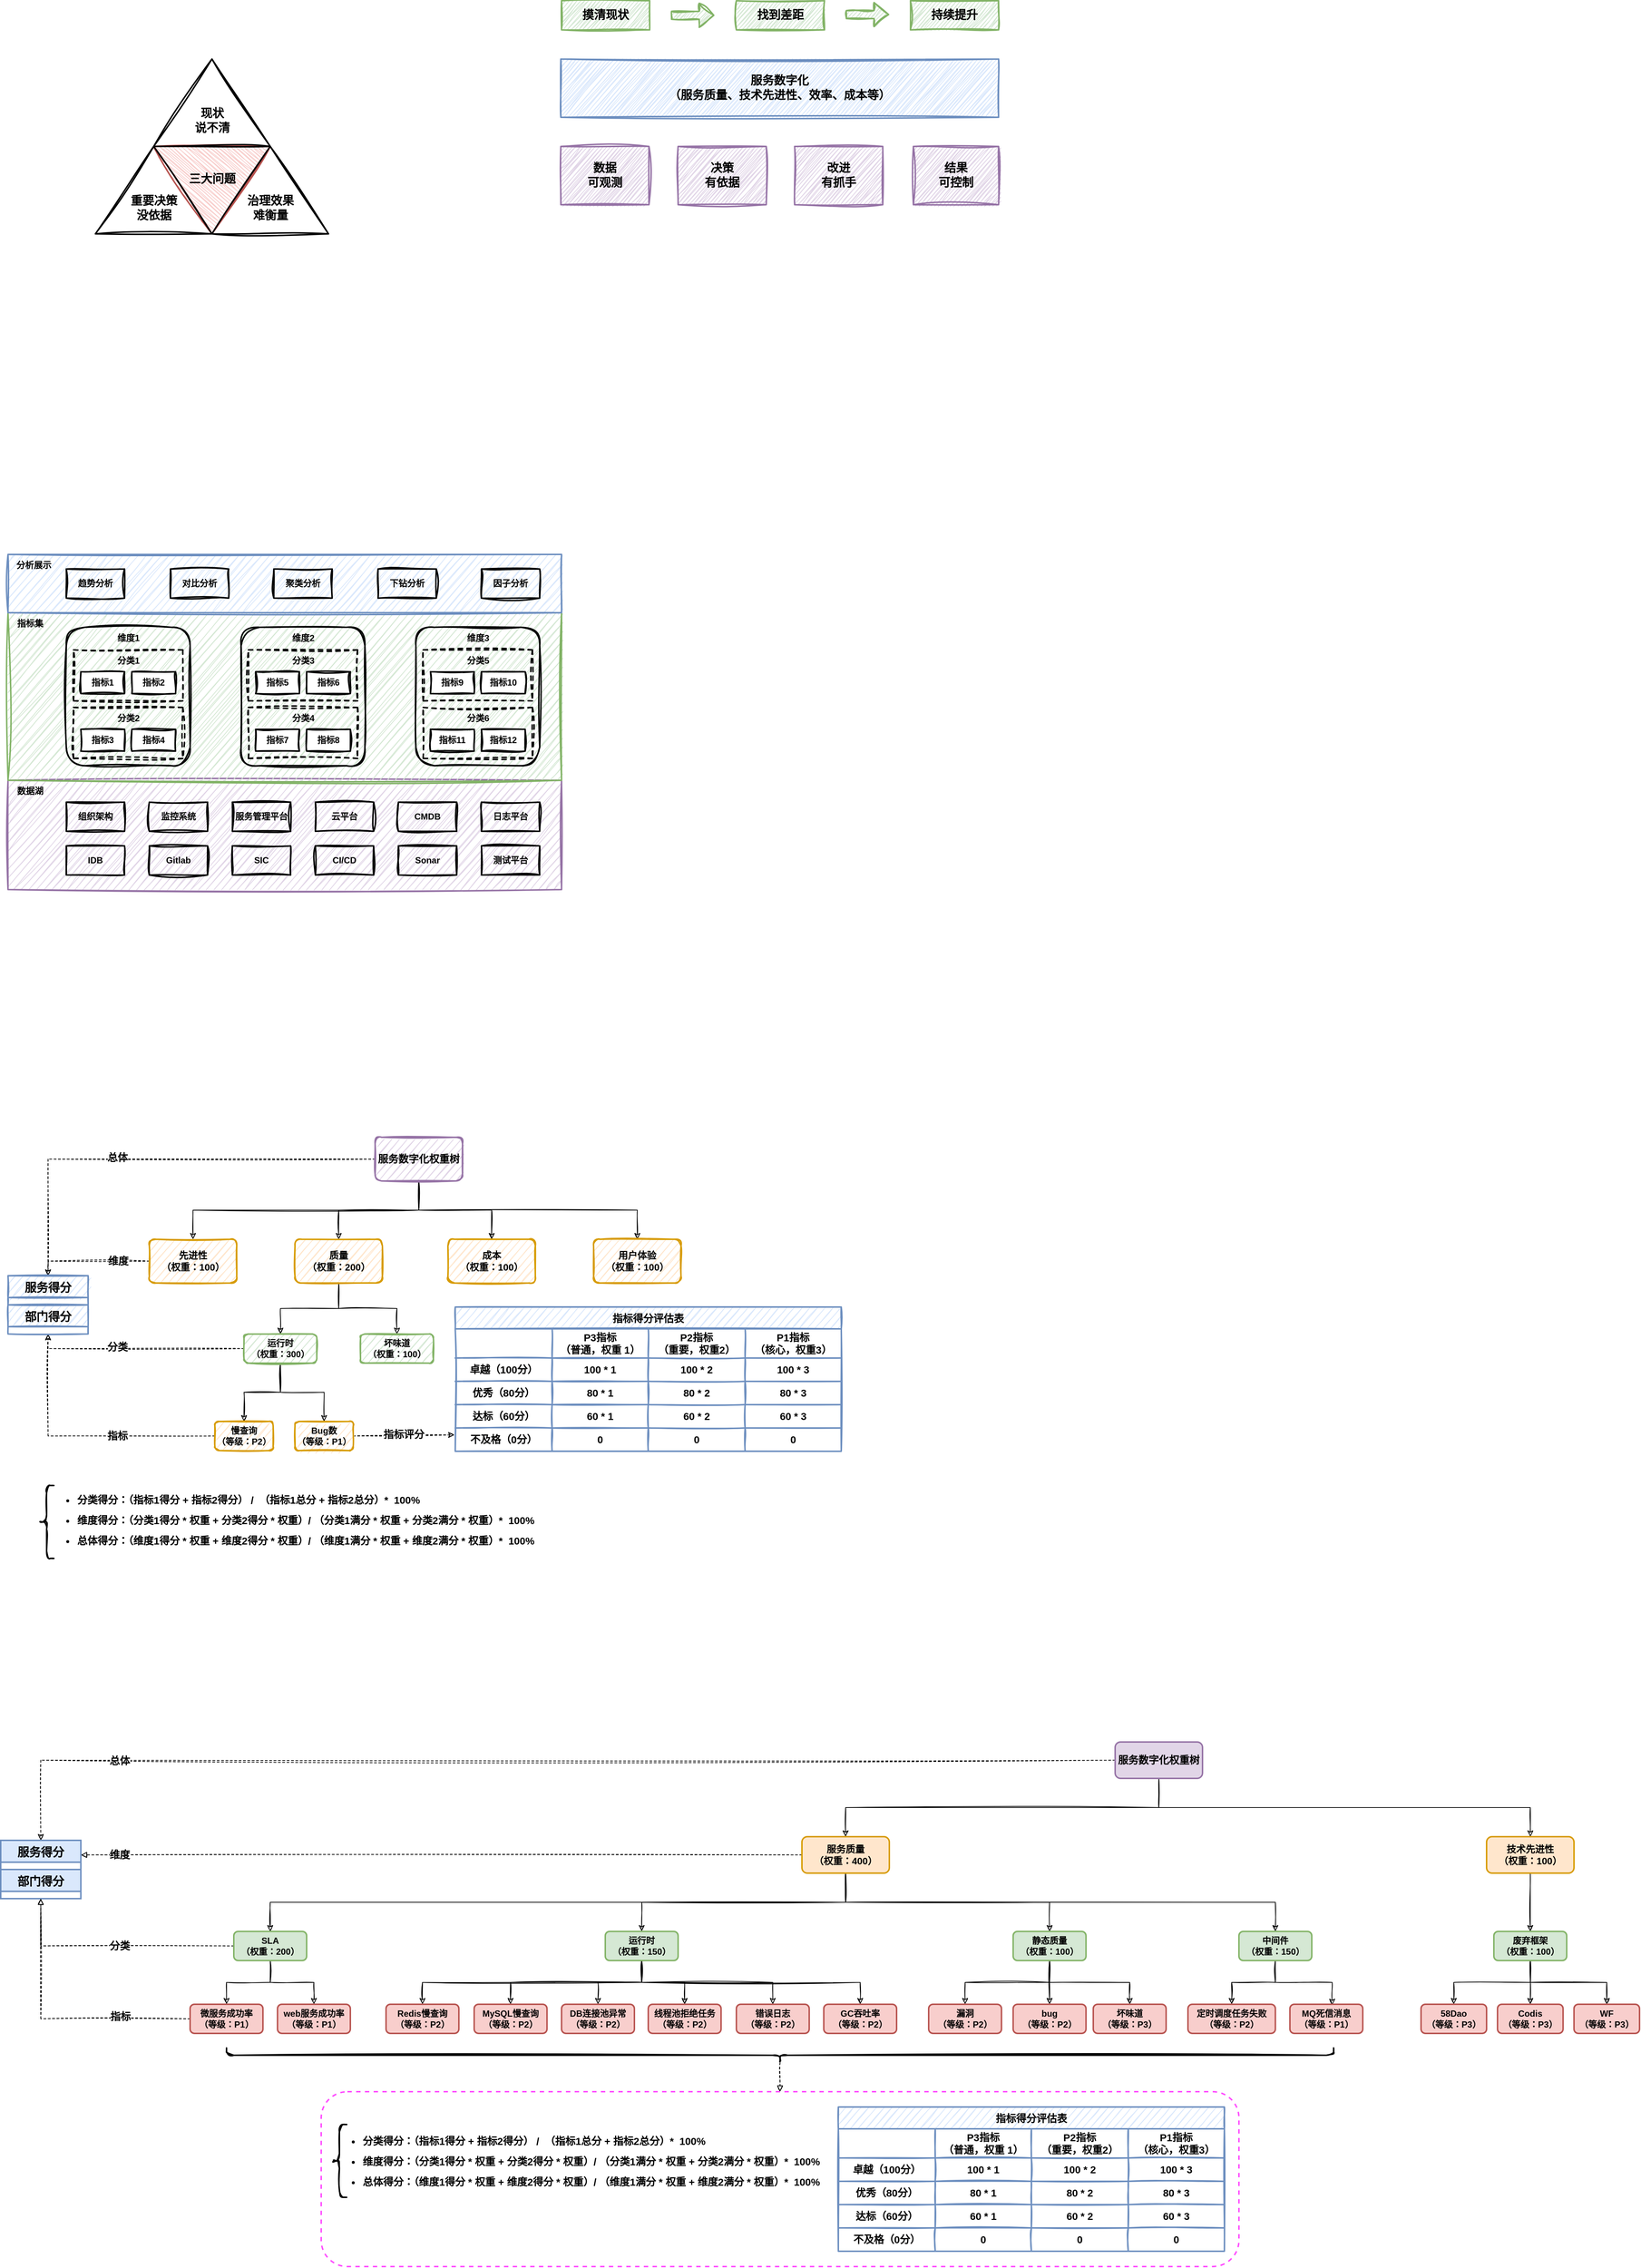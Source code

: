 <mxfile version="26.1.0">
  <diagram name="第 1 页" id="g-R_MEyu0nCEMQKu7MIm">
    <mxGraphModel dx="944" dy="1819" grid="1" gridSize="10" guides="1" tooltips="1" connect="1" arrows="1" fold="1" page="1" pageScale="1" pageWidth="827" pageHeight="1169" math="0" shadow="0">
      <root>
        <mxCell id="0" />
        <mxCell id="1" parent="0" />
        <mxCell id="uthCQEnSbI-3_a-_lyxa-9" value="" style="triangle;whiteSpace=wrap;html=1;sketch=1;hachureGap=4;jiggle=2;curveFitting=1;fontFamily=Architects Daughter;fontSource=https%3A%2F%2Ffonts.googleapis.com%2Fcss%3Ffamily%3DArchitects%2BDaughter;rotation=90;fillColor=#f8cecc;strokeWidth=2;strokeColor=#b85450;" vertex="1" parent="1">
          <mxGeometry x="460" y="-420" width="120" height="160" as="geometry" />
        </mxCell>
        <mxCell id="U4hycx1jHfNzgr4IUAb9-1" style="edgeStyle=orthogonalEdgeStyle;rounded=0;sketch=1;orthogonalLoop=1;jettySize=auto;html=1;entryX=0.5;entryY=0;entryDx=0;entryDy=0;fontFamily=Helvetica;exitX=0.5;exitY=1;exitDx=0;exitDy=0;" parent="1" source="U4hycx1jHfNzgr4IUAb9-7" target="U4hycx1jHfNzgr4IUAb9-13" edge="1">
          <mxGeometry relative="1" as="geometry" />
        </mxCell>
        <mxCell id="U4hycx1jHfNzgr4IUAb9-2" style="edgeStyle=orthogonalEdgeStyle;rounded=0;sketch=1;orthogonalLoop=1;jettySize=auto;html=1;fontFamily=Helvetica;exitX=0.5;exitY=1;exitDx=0;exitDy=0;" parent="1" source="U4hycx1jHfNzgr4IUAb9-7" target="U4hycx1jHfNzgr4IUAb9-15" edge="1">
          <mxGeometry relative="1" as="geometry" />
        </mxCell>
        <mxCell id="U4hycx1jHfNzgr4IUAb9-3" style="edgeStyle=orthogonalEdgeStyle;rounded=0;sketch=1;orthogonalLoop=1;jettySize=auto;html=1;entryX=0.5;entryY=0;entryDx=0;entryDy=0;fontFamily=Helvetica;" parent="1" source="U4hycx1jHfNzgr4IUAb9-7" target="U4hycx1jHfNzgr4IUAb9-10" edge="1">
          <mxGeometry relative="1" as="geometry" />
        </mxCell>
        <mxCell id="U4hycx1jHfNzgr4IUAb9-4" style="edgeStyle=orthogonalEdgeStyle;rounded=0;sketch=1;orthogonalLoop=1;jettySize=auto;html=1;fontFamily=Helvetica;" parent="1" source="U4hycx1jHfNzgr4IUAb9-7" target="U4hycx1jHfNzgr4IUAb9-14" edge="1">
          <mxGeometry relative="1" as="geometry" />
        </mxCell>
        <mxCell id="U4hycx1jHfNzgr4IUAb9-5" style="edgeStyle=orthogonalEdgeStyle;rounded=0;sketch=1;orthogonalLoop=1;jettySize=auto;html=1;entryX=0.5;entryY=0;entryDx=0;entryDy=0;fontFamily=Helvetica;fontSize=18;dashed=1;" parent="1" source="U4hycx1jHfNzgr4IUAb9-7" target="U4hycx1jHfNzgr4IUAb9-28" edge="1">
          <mxGeometry relative="1" as="geometry" />
        </mxCell>
        <mxCell id="U4hycx1jHfNzgr4IUAb9-6" value="&lt;b&gt;&lt;font style=&quot;font-size: 14px;&quot;&gt;总体&lt;/font&gt;&lt;/b&gt;" style="edgeLabel;html=1;align=center;verticalAlign=middle;resizable=0;points=[];fontSize=18;fontFamily=Helvetica;" parent="U4hycx1jHfNzgr4IUAb9-5" vertex="1" connectable="0">
          <mxGeometry x="-0.094" y="-3" relative="1" as="geometry">
            <mxPoint x="-78" as="offset" />
          </mxGeometry>
        </mxCell>
        <mxCell id="U4hycx1jHfNzgr4IUAb9-7" value="&lt;font style=&quot;font-size: 14px;&quot;&gt;&lt;b&gt;服务数字化权重树&lt;/b&gt;&lt;/font&gt;" style="rounded=1;whiteSpace=wrap;html=1;sketch=1;shadow=0;fillColor=#e1d5e7;strokeColor=#9673a6;strokeWidth=2;" parent="1" vertex="1">
          <mxGeometry x="744" y="960" width="120" height="60" as="geometry" />
        </mxCell>
        <mxCell id="U4hycx1jHfNzgr4IUAb9-8" style="edgeStyle=orthogonalEdgeStyle;rounded=0;orthogonalLoop=1;jettySize=auto;html=1;fontFamily=Helvetica;sketch=1;" parent="1" source="U4hycx1jHfNzgr4IUAb9-10" target="U4hycx1jHfNzgr4IUAb9-20" edge="1">
          <mxGeometry relative="1" as="geometry" />
        </mxCell>
        <mxCell id="U4hycx1jHfNzgr4IUAb9-9" style="edgeStyle=orthogonalEdgeStyle;rounded=0;sketch=1;orthogonalLoop=1;jettySize=auto;html=1;entryX=0.5;entryY=0;entryDx=0;entryDy=0;fontFamily=Helvetica;" parent="1" source="U4hycx1jHfNzgr4IUAb9-10" target="U4hycx1jHfNzgr4IUAb9-21" edge="1">
          <mxGeometry relative="1" as="geometry" />
        </mxCell>
        <mxCell id="U4hycx1jHfNzgr4IUAb9-10" value="&lt;font style=&quot;font-size: 13px;&quot;&gt;&lt;b&gt;质量&lt;br&gt;（权重：200）&lt;/b&gt;&lt;/font&gt;" style="rounded=1;whiteSpace=wrap;html=1;sketch=1;shadow=0;fillColor=#ffe6cc;strokeColor=#d79b00;strokeWidth=2;" parent="1" vertex="1">
          <mxGeometry x="634" y="1100" width="120" height="60" as="geometry" />
        </mxCell>
        <mxCell id="U4hycx1jHfNzgr4IUAb9-11" style="edgeStyle=orthogonalEdgeStyle;rounded=0;sketch=1;orthogonalLoop=1;jettySize=auto;html=1;entryX=0.5;entryY=0;entryDx=0;entryDy=0;dashed=1;fontFamily=Helvetica;fontSize=14;fontColor=#000000;" parent="1" source="U4hycx1jHfNzgr4IUAb9-13" target="U4hycx1jHfNzgr4IUAb9-28" edge="1">
          <mxGeometry relative="1" as="geometry" />
        </mxCell>
        <mxCell id="U4hycx1jHfNzgr4IUAb9-12" value="&lt;b&gt;维度&lt;/b&gt;" style="edgeLabel;html=1;align=center;verticalAlign=middle;resizable=0;points=[];fontSize=14;fontFamily=Helvetica;fontColor=#000000;" parent="U4hycx1jHfNzgr4IUAb9-11" vertex="1" connectable="0">
          <mxGeometry x="-0.058" relative="1" as="geometry">
            <mxPoint x="32" as="offset" />
          </mxGeometry>
        </mxCell>
        <mxCell id="U4hycx1jHfNzgr4IUAb9-13" value="&lt;font style=&quot;font-size: 13px;&quot;&gt;&lt;b&gt;先进性&lt;br&gt;（权重：100）&lt;/b&gt;&lt;/font&gt;" style="rounded=1;whiteSpace=wrap;html=1;sketch=1;shadow=0;fillColor=#ffe6cc;strokeColor=#d79b00;strokeWidth=2;" parent="1" vertex="1">
          <mxGeometry x="434" y="1100" width="120" height="60" as="geometry" />
        </mxCell>
        <mxCell id="U4hycx1jHfNzgr4IUAb9-14" value="&lt;font style=&quot;font-size: 13px;&quot;&gt;&lt;b&gt;成本&lt;br&gt;（权重：100）&lt;/b&gt;&lt;/font&gt;" style="rounded=1;whiteSpace=wrap;html=1;sketch=1;shadow=0;fillColor=#ffe6cc;strokeColor=#d79b00;strokeWidth=2;" parent="1" vertex="1">
          <mxGeometry x="844" y="1100" width="120" height="60" as="geometry" />
        </mxCell>
        <mxCell id="U4hycx1jHfNzgr4IUAb9-15" value="&lt;font style=&quot;font-size: 13px;&quot;&gt;&lt;b&gt;用户体验&lt;br&gt;（权重：100）&lt;/b&gt;&lt;/font&gt;" style="rounded=1;whiteSpace=wrap;html=1;sketch=1;shadow=0;fillColor=#ffe6cc;strokeColor=#d79b00;strokeWidth=2;" parent="1" vertex="1">
          <mxGeometry x="1044" y="1100" width="120" height="60" as="geometry" />
        </mxCell>
        <mxCell id="U4hycx1jHfNzgr4IUAb9-16" style="edgeStyle=orthogonalEdgeStyle;rounded=0;sketch=1;orthogonalLoop=1;jettySize=auto;html=1;entryX=0.5;entryY=0;entryDx=0;entryDy=0;fontFamily=Helvetica;" parent="1" source="U4hycx1jHfNzgr4IUAb9-20" target="U4hycx1jHfNzgr4IUAb9-24" edge="1">
          <mxGeometry relative="1" as="geometry" />
        </mxCell>
        <mxCell id="U4hycx1jHfNzgr4IUAb9-17" style="edgeStyle=orthogonalEdgeStyle;rounded=0;sketch=1;orthogonalLoop=1;jettySize=auto;html=1;fontFamily=Helvetica;" parent="1" source="U4hycx1jHfNzgr4IUAb9-20" target="U4hycx1jHfNzgr4IUAb9-27" edge="1">
          <mxGeometry relative="1" as="geometry" />
        </mxCell>
        <mxCell id="U4hycx1jHfNzgr4IUAb9-18" value="" style="edgeStyle=orthogonalEdgeStyle;rounded=0;sketch=1;orthogonalLoop=1;jettySize=auto;html=1;entryX=0.5;entryY=1;entryDx=0;entryDy=0;dashed=1;fontFamily=Helvetica;fontSize=14;fontColor=#000000;" parent="1" source="U4hycx1jHfNzgr4IUAb9-20" target="U4hycx1jHfNzgr4IUAb9-29" edge="1">
          <mxGeometry relative="1" as="geometry" />
        </mxCell>
        <mxCell id="U4hycx1jHfNzgr4IUAb9-19" value="&lt;b&gt;&lt;font style=&quot;font-size: 14px;&quot;&gt;分类&lt;/font&gt;&lt;/b&gt;" style="edgeLabel;html=1;align=center;verticalAlign=middle;resizable=0;points=[];" parent="U4hycx1jHfNzgr4IUAb9-18" vertex="1" connectable="0">
          <mxGeometry x="0.135" y="-4" relative="1" as="geometry">
            <mxPoint x="-10" y="2" as="offset" />
          </mxGeometry>
        </mxCell>
        <mxCell id="U4hycx1jHfNzgr4IUAb9-20" value="&lt;b&gt;运行时&lt;br&gt;（权重：300）&lt;/b&gt;" style="rounded=1;whiteSpace=wrap;html=1;sketch=1;shadow=0;fillColor=#d5e8d4;strokeColor=#82b366;strokeWidth=2;" parent="1" vertex="1">
          <mxGeometry x="564" y="1230" width="100" height="40" as="geometry" />
        </mxCell>
        <mxCell id="U4hycx1jHfNzgr4IUAb9-21" value="&lt;b&gt;坏味道&lt;br&gt;（权重：100）&lt;/b&gt;" style="rounded=1;whiteSpace=wrap;html=1;sketch=1;shadow=0;fillColor=#d5e8d4;strokeColor=#82b366;strokeWidth=2;" parent="1" vertex="1">
          <mxGeometry x="724" y="1230" width="100" height="40" as="geometry" />
        </mxCell>
        <mxCell id="U4hycx1jHfNzgr4IUAb9-22" style="edgeStyle=orthogonalEdgeStyle;rounded=0;sketch=1;orthogonalLoop=1;jettySize=auto;html=1;entryX=0.5;entryY=1;entryDx=0;entryDy=0;dashed=1;fontFamily=Helvetica;fontSize=16;fontColor=#000000;" parent="1" source="U4hycx1jHfNzgr4IUAb9-24" target="U4hycx1jHfNzgr4IUAb9-29" edge="1">
          <mxGeometry relative="1" as="geometry" />
        </mxCell>
        <mxCell id="U4hycx1jHfNzgr4IUAb9-23" value="&lt;font style=&quot;font-size: 14px;&quot;&gt;&lt;b&gt;指标&lt;/b&gt;&lt;/font&gt;" style="edgeLabel;html=1;align=center;verticalAlign=middle;resizable=0;points=[];fontSize=16;fontFamily=Helvetica;fontColor=#000000;" parent="U4hycx1jHfNzgr4IUAb9-22" vertex="1" connectable="0">
          <mxGeometry x="-0.289" y="-1" relative="1" as="geometry">
            <mxPoint x="-3" as="offset" />
          </mxGeometry>
        </mxCell>
        <mxCell id="U4hycx1jHfNzgr4IUAb9-24" value="&lt;b&gt;慢查询&lt;br&gt;（等级：P2）&lt;/b&gt;" style="rounded=1;whiteSpace=wrap;html=1;sketch=1;shadow=0;fillColor=#ffe6cc;strokeColor=#d79b00;strokeWidth=2;" parent="1" vertex="1">
          <mxGeometry x="524" y="1350" width="80" height="40" as="geometry" />
        </mxCell>
        <mxCell id="U4hycx1jHfNzgr4IUAb9-25" style="edgeStyle=orthogonalEdgeStyle;rounded=0;sketch=1;orthogonalLoop=1;jettySize=auto;html=1;dashed=1;fontFamily=Helvetica;fontSize=14;fontColor=#000000;entryX=-0.002;entryY=0.3;entryDx=0;entryDy=0;entryPerimeter=0;" parent="1" source="U4hycx1jHfNzgr4IUAb9-27" target="U4hycx1jHfNzgr4IUAb9-53" edge="1">
          <mxGeometry relative="1" as="geometry">
            <mxPoint x="844" y="1370" as="targetPoint" />
          </mxGeometry>
        </mxCell>
        <mxCell id="U4hycx1jHfNzgr4IUAb9-26" value="&lt;b style=&quot;font-size: 14px;&quot;&gt;指标评分&lt;/b&gt;" style="edgeLabel;html=1;align=center;verticalAlign=middle;resizable=0;points=[];" parent="U4hycx1jHfNzgr4IUAb9-25" vertex="1" connectable="0">
          <mxGeometry x="-0.01" y="-2" relative="1" as="geometry">
            <mxPoint x="-1" y="-4" as="offset" />
          </mxGeometry>
        </mxCell>
        <mxCell id="U4hycx1jHfNzgr4IUAb9-27" value="&lt;b&gt;Bug数&lt;br&gt;（等级：P1）&lt;/b&gt;" style="rounded=1;whiteSpace=wrap;html=1;sketch=1;shadow=0;fillColor=#ffe6cc;strokeColor=#d79b00;strokeWidth=2;" parent="1" vertex="1">
          <mxGeometry x="634" y="1350" width="80" height="40" as="geometry" />
        </mxCell>
        <mxCell id="U4hycx1jHfNzgr4IUAb9-28" value="服务得分" style="swimlane;fontStyle=1;childLayout=stackLayout;horizontal=1;startSize=30;horizontalStack=0;resizeParent=1;resizeParentMax=0;resizeLast=0;collapsible=1;marginBottom=0;shadow=0;sketch=1;strokeWidth=2;fontFamily=Helvetica;fontSize=16;fillColor=#dae8fc;strokeColor=#6c8ebf;" parent="1" vertex="1" collapsed="1">
          <mxGeometry x="240" y="1150" width="110" height="40" as="geometry">
            <mxRectangle x="-154" y="310" width="140" height="60" as="alternateBounds" />
          </mxGeometry>
        </mxCell>
        <mxCell id="U4hycx1jHfNzgr4IUAb9-29" value="部门得分" style="swimlane;fontStyle=1;childLayout=stackLayout;horizontal=1;startSize=30;horizontalStack=0;resizeParent=1;resizeParentMax=0;resizeLast=0;collapsible=1;marginBottom=0;shadow=0;sketch=1;strokeWidth=2;fontFamily=Helvetica;fontSize=16;fillColor=#dae8fc;strokeColor=#6c8ebf;" parent="1" vertex="1" collapsed="1">
          <mxGeometry x="240" y="1190" width="110" height="40" as="geometry">
            <mxRectangle x="-154" y="350" width="140" height="60" as="alternateBounds" />
          </mxGeometry>
        </mxCell>
        <mxCell id="U4hycx1jHfNzgr4IUAb9-30" value="" style="shape=curlyBracket;whiteSpace=wrap;html=1;rounded=1;shadow=0;sketch=1;strokeWidth=2;fontFamily=Helvetica;fontSize=14;" parent="1" vertex="1">
          <mxGeometry x="283" y="1438" width="20" height="100" as="geometry" />
        </mxCell>
        <mxCell id="U4hycx1jHfNzgr4IUAb9-31" value="&lt;ul style=&quot;line-height: 2;&quot;&gt;&lt;li&gt;&lt;b style=&quot;background-color: initial;&quot;&gt;分类得分：（指标1得分 + 指标2得分） /&amp;nbsp; （指标1总分 + 指标2总分）*&amp;nbsp; 100%&lt;/b&gt;&lt;br&gt;&lt;/li&gt;&lt;li&gt;&lt;b&gt;维度得分：（分类1得分 * 权重 + 分类2得分 * 权重）/ （分类1满分 * 权重 + 分类2满分 * 权重）&lt;/b&gt;&lt;b style=&quot;background-color: initial;&quot;&gt;*&amp;nbsp; 100%&lt;/b&gt;&lt;/li&gt;&lt;li&gt;&lt;b&gt;总体得分：（维度1得分 * 权重 + 维度2得分 * 权重）/ （维度1满分 * 权重 + 维度2满分 * 权重）&lt;/b&gt;&lt;b style=&quot;background-color: initial;&quot;&gt;*&amp;nbsp; 100%&lt;/b&gt;&lt;/li&gt;&lt;/ul&gt;" style="text;strokeColor=none;fillColor=none;html=1;whiteSpace=wrap;verticalAlign=middle;overflow=hidden;shadow=0;sketch=1;strokeWidth=2;fontFamily=Helvetica;fontSize=14;" parent="1" vertex="1">
          <mxGeometry x="293" y="1420" width="730" height="130" as="geometry" />
        </mxCell>
        <mxCell id="U4hycx1jHfNzgr4IUAb9-32" value="指标得分评估表" style="shape=table;startSize=30;container=1;collapsible=0;childLayout=tableLayout;fontStyle=1;align=center;shadow=0;sketch=1;strokeWidth=2;fontFamily=Helvetica;fontSize=14;fillColor=#dae8fc;strokeColor=#6c8ebf;" parent="1" vertex="1">
          <mxGeometry x="854" y="1193" width="530" height="198" as="geometry" />
        </mxCell>
        <mxCell id="U4hycx1jHfNzgr4IUAb9-33" value="" style="shape=tableRow;horizontal=0;startSize=0;swimlaneHead=0;swimlaneBody=0;top=0;left=0;bottom=0;right=0;collapsible=0;dropTarget=0;fillColor=none;points=[[0,0.5],[1,0.5]];portConstraint=eastwest;shadow=0;sketch=1;strokeWidth=2;fontFamily=Helvetica;fontSize=14;fontColor=#000000;fontStyle=1" parent="U4hycx1jHfNzgr4IUAb9-32" vertex="1">
          <mxGeometry y="30" width="530" height="40" as="geometry" />
        </mxCell>
        <mxCell id="U4hycx1jHfNzgr4IUAb9-34" value="" style="shape=partialRectangle;html=1;whiteSpace=wrap;connectable=0;fillColor=none;top=0;left=0;bottom=0;right=0;overflow=hidden;shadow=0;sketch=1;strokeWidth=2;fontFamily=Helvetica;fontSize=14;fontColor=#000000;fontStyle=1" parent="U4hycx1jHfNzgr4IUAb9-33" vertex="1">
          <mxGeometry width="133" height="40" as="geometry">
            <mxRectangle width="133" height="40" as="alternateBounds" />
          </mxGeometry>
        </mxCell>
        <mxCell id="U4hycx1jHfNzgr4IUAb9-35" value="P3指标&lt;br&gt;（普通，权重 1）" style="shape=partialRectangle;html=1;whiteSpace=wrap;connectable=0;fillColor=none;top=0;left=0;bottom=0;right=0;overflow=hidden;shadow=0;sketch=1;strokeWidth=2;fontFamily=Helvetica;fontSize=14;fontColor=#000000;fontStyle=1" parent="U4hycx1jHfNzgr4IUAb9-33" vertex="1">
          <mxGeometry x="133" width="132" height="40" as="geometry">
            <mxRectangle width="132" height="40" as="alternateBounds" />
          </mxGeometry>
        </mxCell>
        <mxCell id="U4hycx1jHfNzgr4IUAb9-36" value="P2指标&lt;br&gt;（重要，权重2）" style="shape=partialRectangle;html=1;whiteSpace=wrap;connectable=0;fillColor=none;top=0;left=0;bottom=0;right=0;overflow=hidden;shadow=0;sketch=1;strokeWidth=2;fontFamily=Helvetica;fontSize=14;fontColor=#000000;fontStyle=1" parent="U4hycx1jHfNzgr4IUAb9-33" vertex="1">
          <mxGeometry x="265" width="133" height="40" as="geometry">
            <mxRectangle width="133" height="40" as="alternateBounds" />
          </mxGeometry>
        </mxCell>
        <mxCell id="U4hycx1jHfNzgr4IUAb9-37" value="P1指标&lt;br&gt;（核心，权重3）" style="shape=partialRectangle;html=1;whiteSpace=wrap;connectable=0;fillColor=none;top=0;left=0;bottom=0;right=0;overflow=hidden;shadow=0;sketch=1;strokeWidth=2;fontFamily=Helvetica;fontSize=14;fontColor=#000000;fontStyle=1" parent="U4hycx1jHfNzgr4IUAb9-33" vertex="1">
          <mxGeometry x="398" width="132" height="40" as="geometry">
            <mxRectangle width="132" height="40" as="alternateBounds" />
          </mxGeometry>
        </mxCell>
        <mxCell id="U4hycx1jHfNzgr4IUAb9-38" value="" style="shape=tableRow;horizontal=0;startSize=0;swimlaneHead=0;swimlaneBody=0;top=0;left=0;bottom=0;right=0;collapsible=0;dropTarget=0;fillColor=none;points=[[0,0.5],[1,0.5]];portConstraint=eastwest;shadow=0;sketch=1;strokeWidth=2;fontFamily=Helvetica;fontSize=14;fontColor=#000000;fontStyle=1" parent="U4hycx1jHfNzgr4IUAb9-32" vertex="1">
          <mxGeometry y="70" width="530" height="32" as="geometry" />
        </mxCell>
        <mxCell id="U4hycx1jHfNzgr4IUAb9-39" value="卓越（100分）" style="shape=partialRectangle;html=1;whiteSpace=wrap;connectable=0;fillColor=none;top=0;left=0;bottom=0;right=0;overflow=hidden;shadow=0;sketch=1;strokeWidth=2;fontFamily=Helvetica;fontSize=14;fontColor=#000000;fontStyle=1" parent="U4hycx1jHfNzgr4IUAb9-38" vertex="1">
          <mxGeometry width="133" height="32" as="geometry">
            <mxRectangle width="133" height="32" as="alternateBounds" />
          </mxGeometry>
        </mxCell>
        <mxCell id="U4hycx1jHfNzgr4IUAb9-40" value="100 * 1" style="shape=partialRectangle;html=1;whiteSpace=wrap;connectable=0;fillColor=none;top=0;left=0;bottom=0;right=0;overflow=hidden;shadow=0;sketch=1;strokeWidth=2;fontFamily=Helvetica;fontSize=14;fontColor=#000000;fontStyle=1" parent="U4hycx1jHfNzgr4IUAb9-38" vertex="1">
          <mxGeometry x="133" width="132" height="32" as="geometry">
            <mxRectangle width="132" height="32" as="alternateBounds" />
          </mxGeometry>
        </mxCell>
        <mxCell id="U4hycx1jHfNzgr4IUAb9-41" value="100 * 2" style="shape=partialRectangle;html=1;whiteSpace=wrap;connectable=0;fillColor=none;top=0;left=0;bottom=0;right=0;overflow=hidden;shadow=0;sketch=1;strokeWidth=2;fontFamily=Helvetica;fontSize=14;fontColor=#000000;fontStyle=1" parent="U4hycx1jHfNzgr4IUAb9-38" vertex="1">
          <mxGeometry x="265" width="133" height="32" as="geometry">
            <mxRectangle width="133" height="32" as="alternateBounds" />
          </mxGeometry>
        </mxCell>
        <mxCell id="U4hycx1jHfNzgr4IUAb9-42" value="100 * 3" style="shape=partialRectangle;html=1;whiteSpace=wrap;connectable=0;fillColor=none;top=0;left=0;bottom=0;right=0;overflow=hidden;shadow=0;sketch=1;strokeWidth=2;fontFamily=Helvetica;fontSize=14;fontColor=#000000;fontStyle=1" parent="U4hycx1jHfNzgr4IUAb9-38" vertex="1">
          <mxGeometry x="398" width="132" height="32" as="geometry">
            <mxRectangle width="132" height="32" as="alternateBounds" />
          </mxGeometry>
        </mxCell>
        <mxCell id="U4hycx1jHfNzgr4IUAb9-43" value="" style="shape=tableRow;horizontal=0;startSize=0;swimlaneHead=0;swimlaneBody=0;top=0;left=0;bottom=0;right=0;collapsible=0;dropTarget=0;fillColor=none;points=[[0,0.5],[1,0.5]];portConstraint=eastwest;shadow=0;sketch=1;strokeWidth=2;fontFamily=Helvetica;fontSize=14;fontColor=#000000;fontStyle=1" parent="U4hycx1jHfNzgr4IUAb9-32" vertex="1">
          <mxGeometry y="102" width="530" height="32" as="geometry" />
        </mxCell>
        <mxCell id="U4hycx1jHfNzgr4IUAb9-44" value="优秀（80分）" style="shape=partialRectangle;html=1;whiteSpace=wrap;connectable=0;fillColor=none;top=0;left=0;bottom=0;right=0;overflow=hidden;shadow=0;sketch=1;strokeWidth=2;fontFamily=Helvetica;fontSize=14;fontColor=#000000;fontStyle=1" parent="U4hycx1jHfNzgr4IUAb9-43" vertex="1">
          <mxGeometry width="133" height="32" as="geometry">
            <mxRectangle width="133" height="32" as="alternateBounds" />
          </mxGeometry>
        </mxCell>
        <mxCell id="U4hycx1jHfNzgr4IUAb9-45" value="80 * 1" style="shape=partialRectangle;html=1;whiteSpace=wrap;connectable=0;fillColor=none;top=0;left=0;bottom=0;right=0;overflow=hidden;shadow=0;sketch=1;strokeWidth=2;fontFamily=Helvetica;fontSize=14;fontColor=#000000;fontStyle=1" parent="U4hycx1jHfNzgr4IUAb9-43" vertex="1">
          <mxGeometry x="133" width="132" height="32" as="geometry">
            <mxRectangle width="132" height="32" as="alternateBounds" />
          </mxGeometry>
        </mxCell>
        <mxCell id="U4hycx1jHfNzgr4IUAb9-46" value="80 * 2" style="shape=partialRectangle;html=1;whiteSpace=wrap;connectable=0;fillColor=none;top=0;left=0;bottom=0;right=0;overflow=hidden;shadow=0;sketch=1;strokeWidth=2;fontFamily=Helvetica;fontSize=14;fontColor=#000000;fontStyle=1" parent="U4hycx1jHfNzgr4IUAb9-43" vertex="1">
          <mxGeometry x="265" width="133" height="32" as="geometry">
            <mxRectangle width="133" height="32" as="alternateBounds" />
          </mxGeometry>
        </mxCell>
        <mxCell id="U4hycx1jHfNzgr4IUAb9-47" value="80 * 3" style="shape=partialRectangle;html=1;whiteSpace=wrap;connectable=0;fillColor=none;top=0;left=0;bottom=0;right=0;overflow=hidden;shadow=0;sketch=1;strokeWidth=2;fontFamily=Helvetica;fontSize=14;fontColor=#000000;fontStyle=1" parent="U4hycx1jHfNzgr4IUAb9-43" vertex="1">
          <mxGeometry x="398" width="132" height="32" as="geometry">
            <mxRectangle width="132" height="32" as="alternateBounds" />
          </mxGeometry>
        </mxCell>
        <mxCell id="U4hycx1jHfNzgr4IUAb9-48" style="shape=tableRow;horizontal=0;startSize=0;swimlaneHead=0;swimlaneBody=0;top=0;left=0;bottom=0;right=0;collapsible=0;dropTarget=0;fillColor=none;points=[[0,0.5],[1,0.5]];portConstraint=eastwest;shadow=0;sketch=1;strokeWidth=2;fontFamily=Helvetica;fontSize=14;fontColor=#000000;fontStyle=1" parent="U4hycx1jHfNzgr4IUAb9-32" vertex="1">
          <mxGeometry y="134" width="530" height="32" as="geometry" />
        </mxCell>
        <mxCell id="U4hycx1jHfNzgr4IUAb9-49" value="达标（60分）" style="shape=partialRectangle;html=1;whiteSpace=wrap;connectable=0;fillColor=none;top=0;left=0;bottom=0;right=0;overflow=hidden;shadow=0;sketch=1;strokeWidth=2;fontFamily=Helvetica;fontSize=14;fontColor=#000000;fontStyle=1" parent="U4hycx1jHfNzgr4IUAb9-48" vertex="1">
          <mxGeometry width="133" height="32" as="geometry">
            <mxRectangle width="133" height="32" as="alternateBounds" />
          </mxGeometry>
        </mxCell>
        <mxCell id="U4hycx1jHfNzgr4IUAb9-50" value="60 * 1" style="shape=partialRectangle;html=1;whiteSpace=wrap;connectable=0;fillColor=none;top=0;left=0;bottom=0;right=0;overflow=hidden;shadow=0;sketch=1;strokeWidth=2;fontFamily=Helvetica;fontSize=14;fontColor=#000000;fontStyle=1" parent="U4hycx1jHfNzgr4IUAb9-48" vertex="1">
          <mxGeometry x="133" width="132" height="32" as="geometry">
            <mxRectangle width="132" height="32" as="alternateBounds" />
          </mxGeometry>
        </mxCell>
        <mxCell id="U4hycx1jHfNzgr4IUAb9-51" value="60 * 2" style="shape=partialRectangle;html=1;whiteSpace=wrap;connectable=0;fillColor=none;top=0;left=0;bottom=0;right=0;overflow=hidden;shadow=0;sketch=1;strokeWidth=2;fontFamily=Helvetica;fontSize=14;fontColor=#000000;fontStyle=1" parent="U4hycx1jHfNzgr4IUAb9-48" vertex="1">
          <mxGeometry x="265" width="133" height="32" as="geometry">
            <mxRectangle width="133" height="32" as="alternateBounds" />
          </mxGeometry>
        </mxCell>
        <mxCell id="U4hycx1jHfNzgr4IUAb9-52" value="60 * 3" style="shape=partialRectangle;html=1;whiteSpace=wrap;connectable=0;fillColor=none;top=0;left=0;bottom=0;right=0;overflow=hidden;shadow=0;sketch=1;strokeWidth=2;fontFamily=Helvetica;fontSize=14;fontColor=#000000;fontStyle=1" parent="U4hycx1jHfNzgr4IUAb9-48" vertex="1">
          <mxGeometry x="398" width="132" height="32" as="geometry">
            <mxRectangle width="132" height="32" as="alternateBounds" />
          </mxGeometry>
        </mxCell>
        <mxCell id="U4hycx1jHfNzgr4IUAb9-53" style="shape=tableRow;horizontal=0;startSize=0;swimlaneHead=0;swimlaneBody=0;top=0;left=0;bottom=0;right=0;collapsible=0;dropTarget=0;fillColor=none;points=[[0,0.5],[1,0.5]];portConstraint=eastwest;shadow=0;sketch=1;strokeWidth=2;fontFamily=Helvetica;fontSize=14;fontColor=#000000;fontStyle=1" parent="U4hycx1jHfNzgr4IUAb9-32" vertex="1">
          <mxGeometry y="166" width="530" height="32" as="geometry" />
        </mxCell>
        <mxCell id="U4hycx1jHfNzgr4IUAb9-54" value="不及格（0分）" style="shape=partialRectangle;html=1;whiteSpace=wrap;connectable=0;fillColor=none;top=0;left=0;bottom=0;right=0;overflow=hidden;shadow=0;sketch=1;strokeWidth=2;fontFamily=Helvetica;fontSize=14;fontColor=#000000;fontStyle=1" parent="U4hycx1jHfNzgr4IUAb9-53" vertex="1">
          <mxGeometry width="133" height="32" as="geometry">
            <mxRectangle width="133" height="32" as="alternateBounds" />
          </mxGeometry>
        </mxCell>
        <mxCell id="U4hycx1jHfNzgr4IUAb9-55" value="0" style="shape=partialRectangle;html=1;whiteSpace=wrap;connectable=0;fillColor=none;top=0;left=0;bottom=0;right=0;overflow=hidden;shadow=0;sketch=1;strokeWidth=2;fontFamily=Helvetica;fontSize=14;fontColor=#000000;fontStyle=1" parent="U4hycx1jHfNzgr4IUAb9-53" vertex="1">
          <mxGeometry x="133" width="132" height="32" as="geometry">
            <mxRectangle width="132" height="32" as="alternateBounds" />
          </mxGeometry>
        </mxCell>
        <mxCell id="U4hycx1jHfNzgr4IUAb9-56" value="0" style="shape=partialRectangle;html=1;whiteSpace=wrap;connectable=0;fillColor=none;top=0;left=0;bottom=0;right=0;overflow=hidden;shadow=0;sketch=1;strokeWidth=2;fontFamily=Helvetica;fontSize=14;fontColor=#000000;fontStyle=1" parent="U4hycx1jHfNzgr4IUAb9-53" vertex="1">
          <mxGeometry x="265" width="133" height="32" as="geometry">
            <mxRectangle width="133" height="32" as="alternateBounds" />
          </mxGeometry>
        </mxCell>
        <mxCell id="U4hycx1jHfNzgr4IUAb9-57" value="0" style="shape=partialRectangle;html=1;whiteSpace=wrap;connectable=0;fillColor=none;top=0;left=0;bottom=0;right=0;overflow=hidden;shadow=0;sketch=1;strokeWidth=2;fontFamily=Helvetica;fontSize=14;fontColor=#000000;fontStyle=1" parent="U4hycx1jHfNzgr4IUAb9-53" vertex="1">
          <mxGeometry x="398" width="132" height="32" as="geometry">
            <mxRectangle width="132" height="32" as="alternateBounds" />
          </mxGeometry>
        </mxCell>
        <mxCell id="U4hycx1jHfNzgr4IUAb9-58" value="" style="rounded=0;whiteSpace=wrap;html=1;fillColor=#e1d5e7;strokeColor=#9673a6;sketch=1;curveFitting=1;jiggle=2;strokeWidth=2;" parent="1" vertex="1">
          <mxGeometry x="240" y="470" width="760" height="150" as="geometry" />
        </mxCell>
        <mxCell id="U4hycx1jHfNzgr4IUAb9-59" value="" style="rounded=0;whiteSpace=wrap;html=1;fillColor=#d5e8d4;strokeColor=#82b366;sketch=1;curveFitting=1;jiggle=2;strokeWidth=2;" parent="1" vertex="1">
          <mxGeometry x="240" y="240" width="760" height="230" as="geometry" />
        </mxCell>
        <mxCell id="U4hycx1jHfNzgr4IUAb9-93" value="指标集" style="text;html=1;align=center;verticalAlign=middle;resizable=0;points=[];autosize=1;strokeColor=none;fillColor=none;sketch=1;curveFitting=1;jiggle=2;fontStyle=1" parent="1" vertex="1">
          <mxGeometry x="240" y="240" width="60" height="30" as="geometry" />
        </mxCell>
        <mxCell id="U4hycx1jHfNzgr4IUAb9-94" value="数据湖" style="text;html=1;align=center;verticalAlign=middle;resizable=0;points=[];autosize=1;strokeColor=none;fillColor=none;sketch=1;curveFitting=1;jiggle=2;fontStyle=1" parent="1" vertex="1">
          <mxGeometry x="240" y="470" width="60" height="30" as="geometry" />
        </mxCell>
        <mxCell id="U4hycx1jHfNzgr4IUAb9-95" value="组织架构" style="rounded=0;whiteSpace=wrap;html=1;sketch=1;curveFitting=1;jiggle=2;fontStyle=1;fillColor=none;strokeWidth=2;" parent="1" vertex="1">
          <mxGeometry x="320" y="500" width="80" height="40" as="geometry" />
        </mxCell>
        <mxCell id="U4hycx1jHfNzgr4IUAb9-96" value="监控系统" style="rounded=0;whiteSpace=wrap;html=1;sketch=1;curveFitting=1;jiggle=2;fontStyle=1;fillColor=none;strokeWidth=2;" parent="1" vertex="1">
          <mxGeometry x="434" y="500" width="80" height="40" as="geometry" />
        </mxCell>
        <mxCell id="U4hycx1jHfNzgr4IUAb9-97" value="服务管理平台" style="rounded=0;whiteSpace=wrap;html=1;sketch=1;curveFitting=1;jiggle=2;fontStyle=1;fillColor=none;strokeWidth=2;" parent="1" vertex="1">
          <mxGeometry x="548" y="500" width="80" height="40" as="geometry" />
        </mxCell>
        <mxCell id="U4hycx1jHfNzgr4IUAb9-98" value="云平台" style="rounded=0;whiteSpace=wrap;html=1;sketch=1;curveFitting=1;jiggle=2;fontStyle=1;fillColor=none;strokeWidth=2;" parent="1" vertex="1">
          <mxGeometry x="662" y="500" width="80" height="40" as="geometry" />
        </mxCell>
        <mxCell id="U4hycx1jHfNzgr4IUAb9-99" value="CMDB" style="rounded=0;whiteSpace=wrap;html=1;sketch=1;curveFitting=1;jiggle=2;fontStyle=1;fillColor=none;strokeWidth=2;" parent="1" vertex="1">
          <mxGeometry x="776" y="500" width="80" height="40" as="geometry" />
        </mxCell>
        <mxCell id="U4hycx1jHfNzgr4IUAb9-100" value="日志平台" style="rounded=0;whiteSpace=wrap;html=1;sketch=1;curveFitting=1;jiggle=2;fontStyle=1;fillColor=none;strokeWidth=2;" parent="1" vertex="1">
          <mxGeometry x="890" y="500" width="80" height="40" as="geometry" />
        </mxCell>
        <mxCell id="U4hycx1jHfNzgr4IUAb9-101" value="IDB" style="rounded=0;whiteSpace=wrap;html=1;sketch=1;curveFitting=1;jiggle=2;fontStyle=1;fillColor=none;strokeWidth=2;" parent="1" vertex="1">
          <mxGeometry x="320" y="560" width="80" height="40" as="geometry" />
        </mxCell>
        <mxCell id="U4hycx1jHfNzgr4IUAb9-102" value="Gitlab" style="rounded=0;whiteSpace=wrap;html=1;sketch=1;curveFitting=1;jiggle=2;fontStyle=1;fillColor=none;strokeWidth=2;" parent="1" vertex="1">
          <mxGeometry x="434" y="560" width="80" height="40" as="geometry" />
        </mxCell>
        <mxCell id="U4hycx1jHfNzgr4IUAb9-103" value="SIC" style="rounded=0;whiteSpace=wrap;html=1;sketch=1;curveFitting=1;jiggle=2;fontStyle=1;fillColor=none;strokeWidth=2;" parent="1" vertex="1">
          <mxGeometry x="548" y="560" width="80" height="40" as="geometry" />
        </mxCell>
        <mxCell id="U4hycx1jHfNzgr4IUAb9-104" value="CI/CD" style="rounded=0;whiteSpace=wrap;html=1;sketch=1;curveFitting=1;jiggle=2;fontStyle=1;fillColor=none;strokeWidth=2;" parent="1" vertex="1">
          <mxGeometry x="662" y="560" width="80" height="40" as="geometry" />
        </mxCell>
        <mxCell id="U4hycx1jHfNzgr4IUAb9-105" value="Sonar" style="rounded=0;whiteSpace=wrap;html=1;sketch=1;curveFitting=1;jiggle=2;fontStyle=1;fillColor=none;strokeWidth=2;" parent="1" vertex="1">
          <mxGeometry x="776" y="560" width="80" height="40" as="geometry" />
        </mxCell>
        <mxCell id="U4hycx1jHfNzgr4IUAb9-106" value="测试平台" style="rounded=0;whiteSpace=wrap;html=1;sketch=1;curveFitting=1;jiggle=2;fontStyle=1;fillColor=none;strokeWidth=2;" parent="1" vertex="1">
          <mxGeometry x="890" y="560" width="80" height="40" as="geometry" />
        </mxCell>
        <mxCell id="U4hycx1jHfNzgr4IUAb9-107" value="" style="rounded=0;whiteSpace=wrap;html=1;fillColor=#dae8fc;strokeColor=#6c8ebf;sketch=1;curveFitting=1;jiggle=2;strokeWidth=2;" parent="1" vertex="1">
          <mxGeometry x="240" y="160" width="760" height="80" as="geometry" />
        </mxCell>
        <mxCell id="U4hycx1jHfNzgr4IUAb9-108" value="&lt;b&gt;分析展示&lt;/b&gt;" style="text;html=1;align=center;verticalAlign=middle;resizable=0;points=[];autosize=1;strokeColor=none;fillColor=none;sketch=1;curveFitting=1;jiggle=2;" parent="1" vertex="1">
          <mxGeometry x="240" y="160" width="70" height="30" as="geometry" />
        </mxCell>
        <mxCell id="U4hycx1jHfNzgr4IUAb9-109" value="趋势分析" style="rounded=0;whiteSpace=wrap;html=1;sketch=1;curveFitting=1;jiggle=2;strokeWidth=2;fillColor=none;fontStyle=1" parent="1" vertex="1">
          <mxGeometry x="320" y="180" width="80" height="40" as="geometry" />
        </mxCell>
        <mxCell id="U4hycx1jHfNzgr4IUAb9-110" value="对比分析" style="rounded=0;whiteSpace=wrap;html=1;sketch=1;curveFitting=1;jiggle=2;strokeWidth=2;fillColor=none;fontStyle=1" parent="1" vertex="1">
          <mxGeometry x="463" y="180" width="80" height="40" as="geometry" />
        </mxCell>
        <mxCell id="U4hycx1jHfNzgr4IUAb9-111" value="聚类分析" style="rounded=0;whiteSpace=wrap;html=1;sketch=1;curveFitting=1;jiggle=2;strokeWidth=2;fillColor=none;fontStyle=1" parent="1" vertex="1">
          <mxGeometry x="605" y="180" width="80" height="40" as="geometry" />
        </mxCell>
        <mxCell id="U4hycx1jHfNzgr4IUAb9-112" value="下钻分析" style="rounded=0;whiteSpace=wrap;html=1;sketch=1;curveFitting=1;jiggle=2;strokeWidth=2;fillColor=none;fontStyle=1" parent="1" vertex="1">
          <mxGeometry x="748" y="180" width="80" height="40" as="geometry" />
        </mxCell>
        <mxCell id="U4hycx1jHfNzgr4IUAb9-113" value="因子分析" style="rounded=0;whiteSpace=wrap;html=1;sketch=1;curveFitting=1;jiggle=2;strokeWidth=2;fillColor=none;fontStyle=1" parent="1" vertex="1">
          <mxGeometry x="890" y="180" width="80" height="40" as="geometry" />
        </mxCell>
        <mxCell id="t9OI3JWI3kl1E9RoFfNX-89" value="" style="rounded=1;whiteSpace=wrap;html=1;dashed=1;fontFamily=Helvetica;fontSize=14;fontColor=default;strokeColor=#FF4AFF;strokeWidth=2;fillColor=none;" parent="1" vertex="1">
          <mxGeometry x="670" y="2270" width="1260" height="240" as="geometry" />
        </mxCell>
        <mxCell id="t9OI3JWI3kl1E9RoFfNX-90" style="edgeStyle=orthogonalEdgeStyle;rounded=0;sketch=1;orthogonalLoop=1;jettySize=auto;html=1;entryX=0.5;entryY=0;entryDx=0;entryDy=0;fontFamily=Helvetica;fontSize=18;dashed=1;" parent="1" source="t9OI3JWI3kl1E9RoFfNX-94" target="t9OI3JWI3kl1E9RoFfNX-114" edge="1">
          <mxGeometry relative="1" as="geometry" />
        </mxCell>
        <mxCell id="t9OI3JWI3kl1E9RoFfNX-91" value="&lt;b&gt;&lt;font style=&quot;font-size: 14px;&quot;&gt;总体&lt;/font&gt;&lt;/b&gt;" style="edgeLabel;html=1;align=center;verticalAlign=middle;resizable=0;points=[];fontSize=18;fontFamily=Helvetica;" parent="t9OI3JWI3kl1E9RoFfNX-90" vertex="1" connectable="0">
          <mxGeometry x="-0.094" y="-3" relative="1" as="geometry">
            <mxPoint x="-649" y="3" as="offset" />
          </mxGeometry>
        </mxCell>
        <mxCell id="t9OI3JWI3kl1E9RoFfNX-92" style="edgeStyle=orthogonalEdgeStyle;rounded=0;orthogonalLoop=1;jettySize=auto;html=1;sketch=1;" parent="1" source="t9OI3JWI3kl1E9RoFfNX-94" target="t9OI3JWI3kl1E9RoFfNX-101" edge="1">
          <mxGeometry relative="1" as="geometry">
            <Array as="points">
              <mxPoint x="1820" y="1880" />
              <mxPoint x="1390" y="1880" />
            </Array>
          </mxGeometry>
        </mxCell>
        <mxCell id="t9OI3JWI3kl1E9RoFfNX-93" style="edgeStyle=orthogonalEdgeStyle;rounded=0;orthogonalLoop=1;jettySize=auto;html=1;sketch=1;" parent="1" source="t9OI3JWI3kl1E9RoFfNX-94" target="t9OI3JWI3kl1E9RoFfNX-103" edge="1">
          <mxGeometry relative="1" as="geometry">
            <Array as="points">
              <mxPoint x="1820" y="1880" />
              <mxPoint x="2330" y="1880" />
            </Array>
          </mxGeometry>
        </mxCell>
        <mxCell id="t9OI3JWI3kl1E9RoFfNX-94" value="&lt;font style=&quot;font-size: 14px;&quot;&gt;&lt;b&gt;服务数字化权重树&lt;/b&gt;&lt;/font&gt;" style="rounded=1;whiteSpace=wrap;html=1;sketch=0;shadow=0;fillColor=#e1d5e7;strokeColor=#9673a6;strokeWidth=2;" parent="1" vertex="1">
          <mxGeometry x="1760" y="1790" width="120" height="50" as="geometry" />
        </mxCell>
        <mxCell id="t9OI3JWI3kl1E9RoFfNX-95" value="" style="edgeStyle=orthogonalEdgeStyle;rounded=0;orthogonalLoop=1;jettySize=auto;html=1;sketch=1;" parent="1" source="t9OI3JWI3kl1E9RoFfNX-101" target="t9OI3JWI3kl1E9RoFfNX-110" edge="1">
          <mxGeometry relative="1" as="geometry">
            <Array as="points">
              <mxPoint x="1390" y="2010" />
              <mxPoint x="1110" y="2010" />
            </Array>
          </mxGeometry>
        </mxCell>
        <mxCell id="t9OI3JWI3kl1E9RoFfNX-96" style="edgeStyle=orthogonalEdgeStyle;rounded=0;orthogonalLoop=1;jettySize=auto;html=1;sketch=1;" parent="1" source="t9OI3JWI3kl1E9RoFfNX-101" target="t9OI3JWI3kl1E9RoFfNX-113" edge="1">
          <mxGeometry relative="1" as="geometry">
            <Array as="points">
              <mxPoint x="1390" y="2010" />
              <mxPoint x="1980" y="2010" />
            </Array>
          </mxGeometry>
        </mxCell>
        <mxCell id="t9OI3JWI3kl1E9RoFfNX-97" style="edgeStyle=orthogonalEdgeStyle;rounded=0;orthogonalLoop=1;jettySize=auto;html=1;sketch=1;" parent="1" source="t9OI3JWI3kl1E9RoFfNX-101" target="t9OI3JWI3kl1E9RoFfNX-148" edge="1">
          <mxGeometry relative="1" as="geometry">
            <Array as="points">
              <mxPoint x="1390" y="2010" />
              <mxPoint x="600" y="2010" />
            </Array>
          </mxGeometry>
        </mxCell>
        <mxCell id="t9OI3JWI3kl1E9RoFfNX-98" style="edgeStyle=orthogonalEdgeStyle;rounded=0;orthogonalLoop=1;jettySize=auto;html=1;sketch=1;" parent="1" source="t9OI3JWI3kl1E9RoFfNX-101" target="t9OI3JWI3kl1E9RoFfNX-152" edge="1">
          <mxGeometry relative="1" as="geometry">
            <Array as="points">
              <mxPoint x="1390" y="2010" />
              <mxPoint x="1670" y="2010" />
            </Array>
          </mxGeometry>
        </mxCell>
        <mxCell id="t9OI3JWI3kl1E9RoFfNX-99" style="edgeStyle=orthogonalEdgeStyle;rounded=0;sketch=1;orthogonalLoop=1;jettySize=auto;html=1;entryX=1;entryY=0.5;entryDx=0;entryDy=0;dashed=1;fontFamily=Helvetica;fontSize=14;fontColor=default;endArrow=block;endFill=0;strokeWidth=1;" parent="1" source="t9OI3JWI3kl1E9RoFfNX-101" target="t9OI3JWI3kl1E9RoFfNX-114" edge="1">
          <mxGeometry relative="1" as="geometry" />
        </mxCell>
        <mxCell id="t9OI3JWI3kl1E9RoFfNX-100" value="&lt;b&gt;维度&lt;/b&gt;" style="edgeLabel;html=1;align=center;verticalAlign=middle;resizable=0;points=[];fontSize=14;fontFamily=Helvetica;fontColor=default;" parent="t9OI3JWI3kl1E9RoFfNX-99" vertex="1" connectable="0">
          <mxGeometry x="0.025" y="-1" relative="1" as="geometry">
            <mxPoint x="-430" y="1" as="offset" />
          </mxGeometry>
        </mxCell>
        <mxCell id="t9OI3JWI3kl1E9RoFfNX-101" value="&lt;font style=&quot;font-size: 13px&quot;&gt;&lt;b&gt;服务质量&lt;br&gt;（权重：400）&lt;/b&gt;&lt;/font&gt;" style="rounded=1;whiteSpace=wrap;html=1;sketch=0;shadow=0;fillColor=#ffe6cc;strokeColor=#d79b00;strokeWidth=2;" parent="1" vertex="1">
          <mxGeometry x="1330" y="1920" width="120" height="50" as="geometry" />
        </mxCell>
        <mxCell id="t9OI3JWI3kl1E9RoFfNX-102" style="edgeStyle=orthogonalEdgeStyle;rounded=0;orthogonalLoop=1;jettySize=auto;html=1;entryX=0.5;entryY=0;entryDx=0;entryDy=0;sketch=1;" parent="1" source="t9OI3JWI3kl1E9RoFfNX-103" target="t9OI3JWI3kl1E9RoFfNX-156" edge="1">
          <mxGeometry relative="1" as="geometry" />
        </mxCell>
        <mxCell id="t9OI3JWI3kl1E9RoFfNX-103" value="&lt;font style=&quot;font-size: 13px&quot;&gt;&lt;b&gt;技术先进性&lt;br&gt;（权重：100）&lt;/b&gt;&lt;/font&gt;" style="rounded=1;whiteSpace=wrap;html=1;sketch=0;shadow=0;fillColor=#ffe6cc;strokeColor=#d79b00;strokeWidth=2;" parent="1" vertex="1">
          <mxGeometry x="2270" y="1920" width="120" height="50" as="geometry" />
        </mxCell>
        <mxCell id="t9OI3JWI3kl1E9RoFfNX-104" style="edgeStyle=orthogonalEdgeStyle;rounded=0;orthogonalLoop=1;jettySize=auto;html=1;sketch=1;" parent="1" source="t9OI3JWI3kl1E9RoFfNX-110" target="t9OI3JWI3kl1E9RoFfNX-161" edge="1">
          <mxGeometry relative="1" as="geometry">
            <Array as="points">
              <mxPoint x="1110" y="2120" />
              <mxPoint x="809" y="2120" />
            </Array>
          </mxGeometry>
        </mxCell>
        <mxCell id="t9OI3JWI3kl1E9RoFfNX-105" style="edgeStyle=orthogonalEdgeStyle;rounded=0;orthogonalLoop=1;jettySize=auto;html=1;entryX=0.5;entryY=0;entryDx=0;entryDy=0;sketch=1;" parent="1" source="t9OI3JWI3kl1E9RoFfNX-110" target="t9OI3JWI3kl1E9RoFfNX-162" edge="1">
          <mxGeometry relative="1" as="geometry">
            <Array as="points">
              <mxPoint x="1110" y="2120" />
              <mxPoint x="930" y="2120" />
            </Array>
          </mxGeometry>
        </mxCell>
        <mxCell id="t9OI3JWI3kl1E9RoFfNX-106" style="edgeStyle=orthogonalEdgeStyle;rounded=0;orthogonalLoop=1;jettySize=auto;html=1;entryX=0.5;entryY=0;entryDx=0;entryDy=0;sketch=1;" parent="1" source="t9OI3JWI3kl1E9RoFfNX-110" target="t9OI3JWI3kl1E9RoFfNX-163" edge="1">
          <mxGeometry relative="1" as="geometry">
            <Array as="points">
              <mxPoint x="1110" y="2120" />
              <mxPoint x="1050" y="2120" />
            </Array>
          </mxGeometry>
        </mxCell>
        <mxCell id="t9OI3JWI3kl1E9RoFfNX-107" style="edgeStyle=orthogonalEdgeStyle;rounded=0;orthogonalLoop=1;jettySize=auto;html=1;sketch=1;" parent="1" source="t9OI3JWI3kl1E9RoFfNX-110" target="t9OI3JWI3kl1E9RoFfNX-166" edge="1">
          <mxGeometry relative="1" as="geometry">
            <Array as="points">
              <mxPoint x="1110" y="2120" />
              <mxPoint x="1169" y="2120" />
            </Array>
          </mxGeometry>
        </mxCell>
        <mxCell id="t9OI3JWI3kl1E9RoFfNX-108" style="edgeStyle=orthogonalEdgeStyle;rounded=0;orthogonalLoop=1;jettySize=auto;html=1;sketch=1;" parent="1" source="t9OI3JWI3kl1E9RoFfNX-110" target="t9OI3JWI3kl1E9RoFfNX-167" edge="1">
          <mxGeometry relative="1" as="geometry">
            <Array as="points">
              <mxPoint x="1110" y="2120" />
              <mxPoint x="1290" y="2120" />
            </Array>
          </mxGeometry>
        </mxCell>
        <mxCell id="t9OI3JWI3kl1E9RoFfNX-109" style="edgeStyle=orthogonalEdgeStyle;rounded=0;orthogonalLoop=1;jettySize=auto;html=1;entryX=0.5;entryY=0;entryDx=0;entryDy=0;sketch=1;" parent="1" source="t9OI3JWI3kl1E9RoFfNX-110" target="t9OI3JWI3kl1E9RoFfNX-168" edge="1">
          <mxGeometry relative="1" as="geometry">
            <Array as="points">
              <mxPoint x="1110" y="2120" />
              <mxPoint x="1410" y="2120" />
            </Array>
          </mxGeometry>
        </mxCell>
        <mxCell id="t9OI3JWI3kl1E9RoFfNX-110" value="&lt;b&gt;运行时&lt;br&gt;（权重：150）&lt;/b&gt;" style="rounded=1;whiteSpace=wrap;html=1;sketch=0;shadow=0;fillColor=#d5e8d4;strokeColor=#82b366;strokeWidth=2;glass=0;" parent="1" vertex="1">
          <mxGeometry x="1060" y="2050" width="100" height="40" as="geometry" />
        </mxCell>
        <mxCell id="t9OI3JWI3kl1E9RoFfNX-111" style="edgeStyle=orthogonalEdgeStyle;rounded=0;orthogonalLoop=1;jettySize=auto;html=1;entryX=0.5;entryY=0;entryDx=0;entryDy=0;sketch=1;" parent="1" source="t9OI3JWI3kl1E9RoFfNX-113" target="t9OI3JWI3kl1E9RoFfNX-170" edge="1">
          <mxGeometry relative="1" as="geometry">
            <Array as="points">
              <mxPoint x="1980" y="2120" />
              <mxPoint x="1920" y="2120" />
            </Array>
          </mxGeometry>
        </mxCell>
        <mxCell id="t9OI3JWI3kl1E9RoFfNX-112" style="edgeStyle=orthogonalEdgeStyle;rounded=0;orthogonalLoop=1;jettySize=auto;html=1;entryX=0.58;entryY=0.025;entryDx=0;entryDy=0;entryPerimeter=0;sketch=1;" parent="1" source="t9OI3JWI3kl1E9RoFfNX-113" target="t9OI3JWI3kl1E9RoFfNX-171" edge="1">
          <mxGeometry relative="1" as="geometry">
            <Array as="points">
              <mxPoint x="1980" y="2120" />
              <mxPoint x="2058" y="2120" />
            </Array>
          </mxGeometry>
        </mxCell>
        <mxCell id="t9OI3JWI3kl1E9RoFfNX-113" value="&lt;b&gt;中间件&lt;br&gt;（权重：150）&lt;/b&gt;" style="rounded=1;whiteSpace=wrap;html=1;sketch=0;shadow=0;fillColor=#d5e8d4;strokeColor=#82b366;strokeWidth=2;" parent="1" vertex="1">
          <mxGeometry x="1930" y="2050" width="100" height="40" as="geometry" />
        </mxCell>
        <mxCell id="t9OI3JWI3kl1E9RoFfNX-114" value="服务得分" style="swimlane;fontStyle=1;childLayout=stackLayout;horizontal=1;startSize=30;horizontalStack=0;resizeParent=1;resizeParentMax=0;resizeLast=0;collapsible=1;marginBottom=0;shadow=0;sketch=0;strokeWidth=2;fontFamily=Helvetica;fontSize=16;fillColor=#dae8fc;strokeColor=#6c8ebf;" parent="1" vertex="1" collapsed="1">
          <mxGeometry x="230" y="1925" width="110" height="40" as="geometry">
            <mxRectangle x="-154" y="310" width="140" height="60" as="alternateBounds" />
          </mxGeometry>
        </mxCell>
        <mxCell id="t9OI3JWI3kl1E9RoFfNX-115" value="部门得分" style="swimlane;fontStyle=1;childLayout=stackLayout;horizontal=1;startSize=30;horizontalStack=0;resizeParent=1;resizeParentMax=0;resizeLast=0;collapsible=1;marginBottom=0;shadow=0;sketch=0;strokeWidth=2;fontFamily=Helvetica;fontSize=16;fillColor=#dae8fc;strokeColor=#6c8ebf;" parent="1" vertex="1" collapsed="1">
          <mxGeometry x="230" y="1965" width="110" height="40" as="geometry">
            <mxRectangle x="-154" y="350" width="140" height="60" as="alternateBounds" />
          </mxGeometry>
        </mxCell>
        <mxCell id="t9OI3JWI3kl1E9RoFfNX-116" value="" style="shape=curlyBracket;whiteSpace=wrap;html=1;rounded=1;shadow=0;sketch=1;strokeWidth=2;fontFamily=Helvetica;fontSize=14;" parent="1" vertex="1">
          <mxGeometry x="685" y="2315" width="20" height="100" as="geometry" />
        </mxCell>
        <mxCell id="t9OI3JWI3kl1E9RoFfNX-117" value="&lt;ul style=&quot;line-height: 2;&quot;&gt;&lt;li&gt;&lt;b style=&quot;background-color: initial;&quot;&gt;分类得分：（指标1得分 + 指标2得分） /&amp;nbsp; （指标1总分 + 指标2总分）*&amp;nbsp; 100%&lt;/b&gt;&lt;br&gt;&lt;/li&gt;&lt;li&gt;&lt;b&gt;维度得分：（分类1得分 * 权重 + 分类2得分 * 权重）/ （分类1满分 * 权重 + 分类2满分 * 权重）&lt;/b&gt;&lt;b style=&quot;background-color: initial;&quot;&gt;*&amp;nbsp; 100%&lt;/b&gt;&lt;/li&gt;&lt;li&gt;&lt;b&gt;总体得分：（维度1得分 * 权重 + 维度2得分 * 权重）/ （维度1满分 * 权重 + 维度2满分 * 权重）&lt;/b&gt;&lt;b style=&quot;background-color: initial;&quot;&gt;*&amp;nbsp; 100%&lt;/b&gt;&lt;/li&gt;&lt;/ul&gt;" style="text;strokeColor=none;fillColor=none;html=1;whiteSpace=wrap;verticalAlign=middle;overflow=hidden;shadow=0;sketch=1;strokeWidth=2;fontFamily=Helvetica;fontSize=14;" parent="1" vertex="1">
          <mxGeometry x="685" y="2300" width="730" height="130" as="geometry" />
        </mxCell>
        <mxCell id="t9OI3JWI3kl1E9RoFfNX-118" value="指标得分评估表" style="shape=table;startSize=30;container=1;collapsible=0;childLayout=tableLayout;fontStyle=1;align=center;shadow=0;sketch=1;strokeWidth=2;fontFamily=Helvetica;fontSize=14;fillColor=#dae8fc;strokeColor=#6c8ebf;" parent="1" vertex="1">
          <mxGeometry x="1380" y="2291" width="530" height="198" as="geometry" />
        </mxCell>
        <mxCell id="t9OI3JWI3kl1E9RoFfNX-119" value="" style="shape=tableRow;horizontal=0;startSize=0;swimlaneHead=0;swimlaneBody=0;top=0;left=0;bottom=0;right=0;collapsible=0;dropTarget=0;fillColor=none;points=[[0,0.5],[1,0.5]];portConstraint=eastwest;shadow=0;sketch=1;strokeWidth=2;fontFamily=Helvetica;fontSize=14;fontColor=#000000;fontStyle=1" parent="t9OI3JWI3kl1E9RoFfNX-118" vertex="1">
          <mxGeometry y="30" width="530" height="40" as="geometry" />
        </mxCell>
        <mxCell id="t9OI3JWI3kl1E9RoFfNX-120" value="" style="shape=partialRectangle;html=1;whiteSpace=wrap;connectable=0;fillColor=none;top=0;left=0;bottom=0;right=0;overflow=hidden;shadow=0;sketch=1;strokeWidth=2;fontFamily=Helvetica;fontSize=14;fontColor=#000000;fontStyle=1" parent="t9OI3JWI3kl1E9RoFfNX-119" vertex="1">
          <mxGeometry width="133" height="40" as="geometry">
            <mxRectangle width="133" height="40" as="alternateBounds" />
          </mxGeometry>
        </mxCell>
        <mxCell id="t9OI3JWI3kl1E9RoFfNX-121" value="P3指标&lt;br&gt;（普通，权重 1）" style="shape=partialRectangle;html=1;whiteSpace=wrap;connectable=0;fillColor=none;top=0;left=0;bottom=0;right=0;overflow=hidden;shadow=0;sketch=1;strokeWidth=2;fontFamily=Helvetica;fontSize=14;fontColor=#000000;fontStyle=1" parent="t9OI3JWI3kl1E9RoFfNX-119" vertex="1">
          <mxGeometry x="133" width="132" height="40" as="geometry">
            <mxRectangle width="132" height="40" as="alternateBounds" />
          </mxGeometry>
        </mxCell>
        <mxCell id="t9OI3JWI3kl1E9RoFfNX-122" value="P2指标&lt;br&gt;（重要，权重2）" style="shape=partialRectangle;html=1;whiteSpace=wrap;connectable=0;fillColor=none;top=0;left=0;bottom=0;right=0;overflow=hidden;shadow=0;sketch=1;strokeWidth=2;fontFamily=Helvetica;fontSize=14;fontColor=#000000;fontStyle=1" parent="t9OI3JWI3kl1E9RoFfNX-119" vertex="1">
          <mxGeometry x="265" width="133" height="40" as="geometry">
            <mxRectangle width="133" height="40" as="alternateBounds" />
          </mxGeometry>
        </mxCell>
        <mxCell id="t9OI3JWI3kl1E9RoFfNX-123" value="P1指标&lt;br&gt;（核心，权重3）" style="shape=partialRectangle;html=1;whiteSpace=wrap;connectable=0;fillColor=none;top=0;left=0;bottom=0;right=0;overflow=hidden;shadow=0;sketch=1;strokeWidth=2;fontFamily=Helvetica;fontSize=14;fontColor=#000000;fontStyle=1" parent="t9OI3JWI3kl1E9RoFfNX-119" vertex="1">
          <mxGeometry x="398" width="132" height="40" as="geometry">
            <mxRectangle width="132" height="40" as="alternateBounds" />
          </mxGeometry>
        </mxCell>
        <mxCell id="t9OI3JWI3kl1E9RoFfNX-124" value="" style="shape=tableRow;horizontal=0;startSize=0;swimlaneHead=0;swimlaneBody=0;top=0;left=0;bottom=0;right=0;collapsible=0;dropTarget=0;fillColor=none;points=[[0,0.5],[1,0.5]];portConstraint=eastwest;shadow=0;sketch=1;strokeWidth=2;fontFamily=Helvetica;fontSize=14;fontColor=#000000;fontStyle=1" parent="t9OI3JWI3kl1E9RoFfNX-118" vertex="1">
          <mxGeometry y="70" width="530" height="32" as="geometry" />
        </mxCell>
        <mxCell id="t9OI3JWI3kl1E9RoFfNX-125" value="卓越（100分）" style="shape=partialRectangle;html=1;whiteSpace=wrap;connectable=0;fillColor=none;top=0;left=0;bottom=0;right=0;overflow=hidden;shadow=0;sketch=1;strokeWidth=2;fontFamily=Helvetica;fontSize=14;fontColor=#000000;fontStyle=1" parent="t9OI3JWI3kl1E9RoFfNX-124" vertex="1">
          <mxGeometry width="133" height="32" as="geometry">
            <mxRectangle width="133" height="32" as="alternateBounds" />
          </mxGeometry>
        </mxCell>
        <mxCell id="t9OI3JWI3kl1E9RoFfNX-126" value="100 * 1" style="shape=partialRectangle;html=1;whiteSpace=wrap;connectable=0;fillColor=none;top=0;left=0;bottom=0;right=0;overflow=hidden;shadow=0;sketch=1;strokeWidth=2;fontFamily=Helvetica;fontSize=14;fontColor=#000000;fontStyle=1" parent="t9OI3JWI3kl1E9RoFfNX-124" vertex="1">
          <mxGeometry x="133" width="132" height="32" as="geometry">
            <mxRectangle width="132" height="32" as="alternateBounds" />
          </mxGeometry>
        </mxCell>
        <mxCell id="t9OI3JWI3kl1E9RoFfNX-127" value="100 * 2" style="shape=partialRectangle;html=1;whiteSpace=wrap;connectable=0;fillColor=none;top=0;left=0;bottom=0;right=0;overflow=hidden;shadow=0;sketch=1;strokeWidth=2;fontFamily=Helvetica;fontSize=14;fontColor=#000000;fontStyle=1" parent="t9OI3JWI3kl1E9RoFfNX-124" vertex="1">
          <mxGeometry x="265" width="133" height="32" as="geometry">
            <mxRectangle width="133" height="32" as="alternateBounds" />
          </mxGeometry>
        </mxCell>
        <mxCell id="t9OI3JWI3kl1E9RoFfNX-128" value="100 * 3" style="shape=partialRectangle;html=1;whiteSpace=wrap;connectable=0;fillColor=none;top=0;left=0;bottom=0;right=0;overflow=hidden;shadow=0;sketch=1;strokeWidth=2;fontFamily=Helvetica;fontSize=14;fontColor=#000000;fontStyle=1" parent="t9OI3JWI3kl1E9RoFfNX-124" vertex="1">
          <mxGeometry x="398" width="132" height="32" as="geometry">
            <mxRectangle width="132" height="32" as="alternateBounds" />
          </mxGeometry>
        </mxCell>
        <mxCell id="t9OI3JWI3kl1E9RoFfNX-129" value="" style="shape=tableRow;horizontal=0;startSize=0;swimlaneHead=0;swimlaneBody=0;top=0;left=0;bottom=0;right=0;collapsible=0;dropTarget=0;fillColor=none;points=[[0,0.5],[1,0.5]];portConstraint=eastwest;shadow=0;sketch=1;strokeWidth=2;fontFamily=Helvetica;fontSize=14;fontColor=#000000;fontStyle=1" parent="t9OI3JWI3kl1E9RoFfNX-118" vertex="1">
          <mxGeometry y="102" width="530" height="32" as="geometry" />
        </mxCell>
        <mxCell id="t9OI3JWI3kl1E9RoFfNX-130" value="优秀（80分）" style="shape=partialRectangle;html=1;whiteSpace=wrap;connectable=0;fillColor=none;top=0;left=0;bottom=0;right=0;overflow=hidden;shadow=0;sketch=1;strokeWidth=2;fontFamily=Helvetica;fontSize=14;fontColor=#000000;fontStyle=1" parent="t9OI3JWI3kl1E9RoFfNX-129" vertex="1">
          <mxGeometry width="133" height="32" as="geometry">
            <mxRectangle width="133" height="32" as="alternateBounds" />
          </mxGeometry>
        </mxCell>
        <mxCell id="t9OI3JWI3kl1E9RoFfNX-131" value="80 * 1" style="shape=partialRectangle;html=1;whiteSpace=wrap;connectable=0;fillColor=none;top=0;left=0;bottom=0;right=0;overflow=hidden;shadow=0;sketch=1;strokeWidth=2;fontFamily=Helvetica;fontSize=14;fontColor=#000000;fontStyle=1" parent="t9OI3JWI3kl1E9RoFfNX-129" vertex="1">
          <mxGeometry x="133" width="132" height="32" as="geometry">
            <mxRectangle width="132" height="32" as="alternateBounds" />
          </mxGeometry>
        </mxCell>
        <mxCell id="t9OI3JWI3kl1E9RoFfNX-132" value="80 * 2" style="shape=partialRectangle;html=1;whiteSpace=wrap;connectable=0;fillColor=none;top=0;left=0;bottom=0;right=0;overflow=hidden;shadow=0;sketch=1;strokeWidth=2;fontFamily=Helvetica;fontSize=14;fontColor=#000000;fontStyle=1" parent="t9OI3JWI3kl1E9RoFfNX-129" vertex="1">
          <mxGeometry x="265" width="133" height="32" as="geometry">
            <mxRectangle width="133" height="32" as="alternateBounds" />
          </mxGeometry>
        </mxCell>
        <mxCell id="t9OI3JWI3kl1E9RoFfNX-133" value="80 * 3" style="shape=partialRectangle;html=1;whiteSpace=wrap;connectable=0;fillColor=none;top=0;left=0;bottom=0;right=0;overflow=hidden;shadow=0;sketch=1;strokeWidth=2;fontFamily=Helvetica;fontSize=14;fontColor=#000000;fontStyle=1" parent="t9OI3JWI3kl1E9RoFfNX-129" vertex="1">
          <mxGeometry x="398" width="132" height="32" as="geometry">
            <mxRectangle width="132" height="32" as="alternateBounds" />
          </mxGeometry>
        </mxCell>
        <mxCell id="t9OI3JWI3kl1E9RoFfNX-134" style="shape=tableRow;horizontal=0;startSize=0;swimlaneHead=0;swimlaneBody=0;top=0;left=0;bottom=0;right=0;collapsible=0;dropTarget=0;fillColor=none;points=[[0,0.5],[1,0.5]];portConstraint=eastwest;shadow=0;sketch=1;strokeWidth=2;fontFamily=Helvetica;fontSize=14;fontColor=#000000;fontStyle=1" parent="t9OI3JWI3kl1E9RoFfNX-118" vertex="1">
          <mxGeometry y="134" width="530" height="32" as="geometry" />
        </mxCell>
        <mxCell id="t9OI3JWI3kl1E9RoFfNX-135" value="达标（60分）" style="shape=partialRectangle;html=1;whiteSpace=wrap;connectable=0;fillColor=none;top=0;left=0;bottom=0;right=0;overflow=hidden;shadow=0;sketch=1;strokeWidth=2;fontFamily=Helvetica;fontSize=14;fontColor=#000000;fontStyle=1" parent="t9OI3JWI3kl1E9RoFfNX-134" vertex="1">
          <mxGeometry width="133" height="32" as="geometry">
            <mxRectangle width="133" height="32" as="alternateBounds" />
          </mxGeometry>
        </mxCell>
        <mxCell id="t9OI3JWI3kl1E9RoFfNX-136" value="60 * 1" style="shape=partialRectangle;html=1;whiteSpace=wrap;connectable=0;fillColor=none;top=0;left=0;bottom=0;right=0;overflow=hidden;shadow=0;sketch=1;strokeWidth=2;fontFamily=Helvetica;fontSize=14;fontColor=#000000;fontStyle=1" parent="t9OI3JWI3kl1E9RoFfNX-134" vertex="1">
          <mxGeometry x="133" width="132" height="32" as="geometry">
            <mxRectangle width="132" height="32" as="alternateBounds" />
          </mxGeometry>
        </mxCell>
        <mxCell id="t9OI3JWI3kl1E9RoFfNX-137" value="60 * 2" style="shape=partialRectangle;html=1;whiteSpace=wrap;connectable=0;fillColor=none;top=0;left=0;bottom=0;right=0;overflow=hidden;shadow=0;sketch=1;strokeWidth=2;fontFamily=Helvetica;fontSize=14;fontColor=#000000;fontStyle=1" parent="t9OI3JWI3kl1E9RoFfNX-134" vertex="1">
          <mxGeometry x="265" width="133" height="32" as="geometry">
            <mxRectangle width="133" height="32" as="alternateBounds" />
          </mxGeometry>
        </mxCell>
        <mxCell id="t9OI3JWI3kl1E9RoFfNX-138" value="60 * 3" style="shape=partialRectangle;html=1;whiteSpace=wrap;connectable=0;fillColor=none;top=0;left=0;bottom=0;right=0;overflow=hidden;shadow=0;sketch=1;strokeWidth=2;fontFamily=Helvetica;fontSize=14;fontColor=#000000;fontStyle=1" parent="t9OI3JWI3kl1E9RoFfNX-134" vertex="1">
          <mxGeometry x="398" width="132" height="32" as="geometry">
            <mxRectangle width="132" height="32" as="alternateBounds" />
          </mxGeometry>
        </mxCell>
        <mxCell id="t9OI3JWI3kl1E9RoFfNX-139" style="shape=tableRow;horizontal=0;startSize=0;swimlaneHead=0;swimlaneBody=0;top=0;left=0;bottom=0;right=0;collapsible=0;dropTarget=0;fillColor=none;points=[[0,0.5],[1,0.5]];portConstraint=eastwest;shadow=0;sketch=1;strokeWidth=2;fontFamily=Helvetica;fontSize=14;fontColor=#000000;fontStyle=1" parent="t9OI3JWI3kl1E9RoFfNX-118" vertex="1">
          <mxGeometry y="166" width="530" height="32" as="geometry" />
        </mxCell>
        <mxCell id="t9OI3JWI3kl1E9RoFfNX-140" value="不及格（0分）" style="shape=partialRectangle;html=1;whiteSpace=wrap;connectable=0;fillColor=none;top=0;left=0;bottom=0;right=0;overflow=hidden;shadow=0;sketch=1;strokeWidth=2;fontFamily=Helvetica;fontSize=14;fontColor=#000000;fontStyle=1" parent="t9OI3JWI3kl1E9RoFfNX-139" vertex="1">
          <mxGeometry width="133" height="32" as="geometry">
            <mxRectangle width="133" height="32" as="alternateBounds" />
          </mxGeometry>
        </mxCell>
        <mxCell id="t9OI3JWI3kl1E9RoFfNX-141" value="0" style="shape=partialRectangle;html=1;whiteSpace=wrap;connectable=0;fillColor=none;top=0;left=0;bottom=0;right=0;overflow=hidden;shadow=0;sketch=1;strokeWidth=2;fontFamily=Helvetica;fontSize=14;fontColor=#000000;fontStyle=1" parent="t9OI3JWI3kl1E9RoFfNX-139" vertex="1">
          <mxGeometry x="133" width="132" height="32" as="geometry">
            <mxRectangle width="132" height="32" as="alternateBounds" />
          </mxGeometry>
        </mxCell>
        <mxCell id="t9OI3JWI3kl1E9RoFfNX-142" value="0" style="shape=partialRectangle;html=1;whiteSpace=wrap;connectable=0;fillColor=none;top=0;left=0;bottom=0;right=0;overflow=hidden;shadow=0;sketch=1;strokeWidth=2;fontFamily=Helvetica;fontSize=14;fontColor=#000000;fontStyle=1" parent="t9OI3JWI3kl1E9RoFfNX-139" vertex="1">
          <mxGeometry x="265" width="133" height="32" as="geometry">
            <mxRectangle width="133" height="32" as="alternateBounds" />
          </mxGeometry>
        </mxCell>
        <mxCell id="t9OI3JWI3kl1E9RoFfNX-143" value="0" style="shape=partialRectangle;html=1;whiteSpace=wrap;connectable=0;fillColor=none;top=0;left=0;bottom=0;right=0;overflow=hidden;shadow=0;sketch=1;strokeWidth=2;fontFamily=Helvetica;fontSize=14;fontColor=#000000;fontStyle=1" parent="t9OI3JWI3kl1E9RoFfNX-139" vertex="1">
          <mxGeometry x="398" width="132" height="32" as="geometry">
            <mxRectangle width="132" height="32" as="alternateBounds" />
          </mxGeometry>
        </mxCell>
        <mxCell id="t9OI3JWI3kl1E9RoFfNX-144" style="edgeStyle=orthogonalEdgeStyle;rounded=0;orthogonalLoop=1;jettySize=auto;html=1;entryX=0.5;entryY=0;entryDx=0;entryDy=0;sketch=1;" parent="1" source="t9OI3JWI3kl1E9RoFfNX-148" target="t9OI3JWI3kl1E9RoFfNX-159" edge="1">
          <mxGeometry relative="1" as="geometry">
            <Array as="points">
              <mxPoint x="600" y="2120" />
              <mxPoint x="540" y="2120" />
            </Array>
          </mxGeometry>
        </mxCell>
        <mxCell id="t9OI3JWI3kl1E9RoFfNX-145" style="edgeStyle=orthogonalEdgeStyle;rounded=0;orthogonalLoop=1;jettySize=auto;html=1;entryX=0.5;entryY=0;entryDx=0;entryDy=0;sketch=1;" parent="1" source="t9OI3JWI3kl1E9RoFfNX-148" target="t9OI3JWI3kl1E9RoFfNX-160" edge="1">
          <mxGeometry relative="1" as="geometry">
            <Array as="points">
              <mxPoint x="600" y="2120" />
              <mxPoint x="660" y="2120" />
            </Array>
          </mxGeometry>
        </mxCell>
        <mxCell id="t9OI3JWI3kl1E9RoFfNX-146" style="edgeStyle=orthogonalEdgeStyle;rounded=0;orthogonalLoop=1;jettySize=auto;html=1;entryX=0.5;entryY=1;entryDx=0;entryDy=0;fontFamily=Helvetica;fontSize=12;fontColor=default;dashed=1;strokeWidth=1;endArrow=block;endFill=0;sketch=1;" parent="1" source="t9OI3JWI3kl1E9RoFfNX-148" target="t9OI3JWI3kl1E9RoFfNX-115" edge="1">
          <mxGeometry relative="1" as="geometry" />
        </mxCell>
        <mxCell id="t9OI3JWI3kl1E9RoFfNX-147" value="&lt;b&gt;分类&lt;/b&gt;" style="edgeLabel;html=1;align=center;verticalAlign=middle;resizable=0;points=[];fontSize=14;fontFamily=Helvetica;fontColor=default;" parent="t9OI3JWI3kl1E9RoFfNX-146" vertex="1" connectable="0">
          <mxGeometry x="-0.343" y="1" relative="1" as="geometry">
            <mxPoint x="-49" y="-1" as="offset" />
          </mxGeometry>
        </mxCell>
        <mxCell id="t9OI3JWI3kl1E9RoFfNX-148" value="&lt;b&gt;SLA&lt;br&gt;（权重：200）&lt;/b&gt;" style="rounded=1;whiteSpace=wrap;html=1;sketch=0;shadow=0;fillColor=#d5e8d4;strokeColor=#82b366;strokeWidth=2;" parent="1" vertex="1">
          <mxGeometry x="550" y="2050" width="100" height="40" as="geometry" />
        </mxCell>
        <mxCell id="t9OI3JWI3kl1E9RoFfNX-149" style="edgeStyle=orthogonalEdgeStyle;rounded=0;orthogonalLoop=1;jettySize=auto;html=1;entryX=0.5;entryY=0;entryDx=0;entryDy=0;sketch=1;" parent="1" source="t9OI3JWI3kl1E9RoFfNX-152" target="t9OI3JWI3kl1E9RoFfNX-164" edge="1">
          <mxGeometry relative="1" as="geometry">
            <Array as="points">
              <mxPoint x="1670" y="2120" />
              <mxPoint x="1554" y="2120" />
            </Array>
          </mxGeometry>
        </mxCell>
        <mxCell id="t9OI3JWI3kl1E9RoFfNX-150" style="edgeStyle=orthogonalEdgeStyle;rounded=0;orthogonalLoop=1;jettySize=auto;html=1;entryX=0.5;entryY=0;entryDx=0;entryDy=0;sketch=1;" parent="1" source="t9OI3JWI3kl1E9RoFfNX-152" target="t9OI3JWI3kl1E9RoFfNX-165" edge="1">
          <mxGeometry relative="1" as="geometry" />
        </mxCell>
        <mxCell id="t9OI3JWI3kl1E9RoFfNX-151" style="edgeStyle=orthogonalEdgeStyle;rounded=0;orthogonalLoop=1;jettySize=auto;html=1;entryX=0.5;entryY=0;entryDx=0;entryDy=0;sketch=1;" parent="1" source="t9OI3JWI3kl1E9RoFfNX-152" target="t9OI3JWI3kl1E9RoFfNX-169" edge="1">
          <mxGeometry relative="1" as="geometry">
            <Array as="points">
              <mxPoint x="1670" y="2120" />
              <mxPoint x="1780" y="2120" />
            </Array>
          </mxGeometry>
        </mxCell>
        <mxCell id="t9OI3JWI3kl1E9RoFfNX-152" value="&lt;b&gt;静态质量&lt;br&gt;（权重：100）&lt;/b&gt;" style="rounded=1;whiteSpace=wrap;html=1;sketch=0;shadow=0;fillColor=#d5e8d4;strokeColor=#82b366;strokeWidth=2;" parent="1" vertex="1">
          <mxGeometry x="1620" y="2050" width="100" height="40" as="geometry" />
        </mxCell>
        <mxCell id="t9OI3JWI3kl1E9RoFfNX-153" style="edgeStyle=orthogonalEdgeStyle;rounded=0;orthogonalLoop=1;jettySize=auto;html=1;entryX=0.5;entryY=0;entryDx=0;entryDy=0;sketch=1;" parent="1" source="t9OI3JWI3kl1E9RoFfNX-156" target="t9OI3JWI3kl1E9RoFfNX-172" edge="1">
          <mxGeometry relative="1" as="geometry">
            <Array as="points">
              <mxPoint x="2330" y="2120" />
              <mxPoint x="2225" y="2120" />
            </Array>
          </mxGeometry>
        </mxCell>
        <mxCell id="t9OI3JWI3kl1E9RoFfNX-154" style="edgeStyle=orthogonalEdgeStyle;rounded=0;orthogonalLoop=1;jettySize=auto;html=1;entryX=0.5;entryY=0;entryDx=0;entryDy=0;sketch=1;" parent="1" source="t9OI3JWI3kl1E9RoFfNX-156" target="t9OI3JWI3kl1E9RoFfNX-173" edge="1">
          <mxGeometry relative="1" as="geometry" />
        </mxCell>
        <mxCell id="t9OI3JWI3kl1E9RoFfNX-155" style="edgeStyle=orthogonalEdgeStyle;rounded=0;orthogonalLoop=1;jettySize=auto;html=1;entryX=0.5;entryY=0;entryDx=0;entryDy=0;sketch=1;" parent="1" source="t9OI3JWI3kl1E9RoFfNX-156" target="t9OI3JWI3kl1E9RoFfNX-174" edge="1">
          <mxGeometry relative="1" as="geometry">
            <Array as="points">
              <mxPoint x="2330" y="2120" />
              <mxPoint x="2435" y="2120" />
            </Array>
          </mxGeometry>
        </mxCell>
        <mxCell id="t9OI3JWI3kl1E9RoFfNX-156" value="&lt;b&gt;废弃框架&lt;br&gt;（权重：100）&lt;/b&gt;" style="rounded=1;whiteSpace=wrap;html=1;sketch=0;shadow=0;fillColor=#d5e8d4;strokeColor=#82b366;strokeWidth=2;" parent="1" vertex="1">
          <mxGeometry x="2280" y="2050" width="100" height="40" as="geometry" />
        </mxCell>
        <mxCell id="t9OI3JWI3kl1E9RoFfNX-157" style="edgeStyle=orthogonalEdgeStyle;rounded=0;orthogonalLoop=1;jettySize=auto;html=1;entryX=0.5;entryY=1;entryDx=0;entryDy=0;dashed=1;fontFamily=Helvetica;fontSize=12;fontColor=default;strokeWidth=1;endArrow=block;endFill=0;sketch=1;" parent="1" source="t9OI3JWI3kl1E9RoFfNX-159" target="t9OI3JWI3kl1E9RoFfNX-115" edge="1">
          <mxGeometry relative="1" as="geometry">
            <Array as="points">
              <mxPoint x="285" y="2170" />
            </Array>
          </mxGeometry>
        </mxCell>
        <mxCell id="t9OI3JWI3kl1E9RoFfNX-158" value="&lt;font style=&quot;font-size: 14px&quot;&gt;指标&lt;/font&gt;" style="edgeLabel;html=1;align=center;verticalAlign=middle;resizable=0;points=[];fontSize=18;fontFamily=Helvetica;fontColor=default;fontStyle=1" parent="t9OI3JWI3kl1E9RoFfNX-157" vertex="1" connectable="0">
          <mxGeometry x="-0.651" y="-4" relative="1" as="geometry">
            <mxPoint x="-32" as="offset" />
          </mxGeometry>
        </mxCell>
        <mxCell id="t9OI3JWI3kl1E9RoFfNX-159" value="&lt;b&gt;微服务成功率&lt;br&gt;&lt;/b&gt;&lt;b&gt;（等级：P1）&lt;/b&gt;&lt;b&gt;&lt;br&gt;&lt;/b&gt;" style="rounded=1;whiteSpace=wrap;html=1;sketch=0;shadow=0;fillColor=#f8cecc;strokeColor=#b85450;strokeWidth=2;" parent="1" vertex="1">
          <mxGeometry x="490" y="2150" width="100" height="40" as="geometry" />
        </mxCell>
        <mxCell id="t9OI3JWI3kl1E9RoFfNX-160" value="&lt;b&gt;web服务成功率&lt;br&gt;&lt;/b&gt;&lt;b&gt;（等级：P1）&lt;/b&gt;&lt;b&gt;&lt;br&gt;&lt;/b&gt;" style="rounded=1;whiteSpace=wrap;html=1;sketch=0;shadow=0;fillColor=#f8cecc;strokeColor=#b85450;strokeWidth=2;" parent="1" vertex="1">
          <mxGeometry x="610" y="2150" width="100" height="40" as="geometry" />
        </mxCell>
        <mxCell id="t9OI3JWI3kl1E9RoFfNX-161" value="&lt;b&gt;Redis慢查询&lt;br&gt;&lt;/b&gt;&lt;b&gt;（等级：P2）&lt;/b&gt;&lt;b&gt;&lt;br&gt;&lt;/b&gt;" style="rounded=1;whiteSpace=wrap;html=1;sketch=0;shadow=0;fillColor=#f8cecc;strokeColor=#b85450;strokeWidth=2;" parent="1" vertex="1">
          <mxGeometry x="759" y="2150" width="100" height="40" as="geometry" />
        </mxCell>
        <mxCell id="t9OI3JWI3kl1E9RoFfNX-162" value="&lt;b&gt;MySQL慢查询&lt;br&gt;&lt;/b&gt;&lt;b&gt;（等级：P2）&lt;/b&gt;&lt;b&gt;&lt;br&gt;&lt;/b&gt;" style="rounded=1;whiteSpace=wrap;html=1;sketch=0;shadow=0;fillColor=#f8cecc;strokeColor=#b85450;strokeWidth=2;" parent="1" vertex="1">
          <mxGeometry x="880" y="2150" width="100" height="40" as="geometry" />
        </mxCell>
        <mxCell id="t9OI3JWI3kl1E9RoFfNX-163" value="&lt;b&gt;DB连接池异常&lt;br&gt;&lt;/b&gt;&lt;b&gt;（等级：P2）&lt;/b&gt;&lt;b&gt;&lt;br&gt;&lt;/b&gt;" style="rounded=1;whiteSpace=wrap;html=1;sketch=0;shadow=0;fillColor=#f8cecc;strokeColor=#b85450;strokeWidth=2;" parent="1" vertex="1">
          <mxGeometry x="1000" y="2150" width="100" height="40" as="geometry" />
        </mxCell>
        <mxCell id="t9OI3JWI3kl1E9RoFfNX-164" value="&lt;b&gt;漏洞&lt;br&gt;&lt;/b&gt;&lt;b&gt;（等级：P2）&lt;/b&gt;&lt;b&gt;&lt;br&gt;&lt;/b&gt;" style="rounded=1;whiteSpace=wrap;html=1;sketch=0;shadow=0;fillColor=#f8cecc;strokeColor=#b85450;strokeWidth=2;" parent="1" vertex="1">
          <mxGeometry x="1504" y="2150" width="100" height="40" as="geometry" />
        </mxCell>
        <mxCell id="t9OI3JWI3kl1E9RoFfNX-165" value="&lt;b&gt;bug&lt;br&gt;&lt;/b&gt;&lt;b&gt;（等级：P2）&lt;/b&gt;&lt;b&gt;&lt;br&gt;&lt;/b&gt;" style="rounded=1;whiteSpace=wrap;html=1;sketch=0;shadow=0;fillColor=#f8cecc;strokeColor=#b85450;strokeWidth=2;" parent="1" vertex="1">
          <mxGeometry x="1620" y="2150" width="100" height="40" as="geometry" />
        </mxCell>
        <mxCell id="t9OI3JWI3kl1E9RoFfNX-166" value="&lt;b&gt;线程池拒绝任务&lt;br&gt;&lt;/b&gt;&lt;b&gt;（等级：P2）&lt;/b&gt;&lt;b&gt;&lt;br&gt;&lt;/b&gt;" style="rounded=1;whiteSpace=wrap;html=1;sketch=0;shadow=0;fillColor=#f8cecc;strokeColor=#b85450;strokeWidth=2;" parent="1" vertex="1">
          <mxGeometry x="1119" y="2150" width="100" height="40" as="geometry" />
        </mxCell>
        <mxCell id="t9OI3JWI3kl1E9RoFfNX-167" value="&lt;b&gt;错误日志&lt;br&gt;&lt;/b&gt;&lt;b&gt;（等级：P2）&lt;/b&gt;&lt;b&gt;&lt;br&gt;&lt;/b&gt;" style="rounded=1;whiteSpace=wrap;html=1;sketch=0;shadow=0;fillColor=#f8cecc;strokeColor=#b85450;strokeWidth=2;" parent="1" vertex="1">
          <mxGeometry x="1240" y="2150" width="100" height="40" as="geometry" />
        </mxCell>
        <mxCell id="t9OI3JWI3kl1E9RoFfNX-168" value="&lt;b&gt;GC吞吐率&lt;br&gt;&lt;/b&gt;&lt;b&gt;（等级：P2）&lt;/b&gt;&lt;b&gt;&lt;br&gt;&lt;/b&gt;" style="rounded=1;whiteSpace=wrap;html=1;sketch=0;shadow=0;fillColor=#f8cecc;strokeColor=#b85450;strokeWidth=2;" parent="1" vertex="1">
          <mxGeometry x="1360" y="2150" width="100" height="40" as="geometry" />
        </mxCell>
        <mxCell id="t9OI3JWI3kl1E9RoFfNX-169" value="&lt;b&gt;坏味道&lt;br&gt;&lt;/b&gt;&lt;b&gt;（等级：P3）&lt;/b&gt;&lt;b&gt;&lt;br&gt;&lt;/b&gt;" style="rounded=1;whiteSpace=wrap;html=1;sketch=0;shadow=0;fillColor=#f8cecc;strokeColor=#b85450;strokeWidth=2;" parent="1" vertex="1">
          <mxGeometry x="1730" y="2150" width="100" height="40" as="geometry" />
        </mxCell>
        <mxCell id="t9OI3JWI3kl1E9RoFfNX-170" value="&lt;b&gt;定时调度任务失败&lt;br&gt;&lt;/b&gt;&lt;b&gt;（等级：P2）&lt;/b&gt;&lt;b&gt;&lt;br&gt;&lt;/b&gt;" style="rounded=1;whiteSpace=wrap;html=1;sketch=0;shadow=0;fillColor=#f8cecc;strokeColor=#b85450;strokeWidth=2;" parent="1" vertex="1">
          <mxGeometry x="1860" y="2150" width="120" height="40" as="geometry" />
        </mxCell>
        <mxCell id="t9OI3JWI3kl1E9RoFfNX-171" value="&lt;b&gt;MQ死信消息&lt;br&gt;&lt;/b&gt;&lt;b&gt;（等级：P1）&lt;/b&gt;&lt;b&gt;&lt;br&gt;&lt;/b&gt;" style="rounded=1;whiteSpace=wrap;html=1;sketch=0;shadow=0;fillColor=#f8cecc;strokeColor=#b85450;strokeWidth=2;" parent="1" vertex="1">
          <mxGeometry x="2000" y="2150" width="100" height="40" as="geometry" />
        </mxCell>
        <mxCell id="t9OI3JWI3kl1E9RoFfNX-172" value="&lt;b&gt;58Dao&lt;br&gt;&lt;/b&gt;&lt;b&gt;（等级：P3）&lt;/b&gt;&lt;b&gt;&lt;br&gt;&lt;/b&gt;" style="rounded=1;whiteSpace=wrap;html=1;sketch=0;shadow=0;fillColor=#f8cecc;strokeColor=#b85450;strokeWidth=2;" parent="1" vertex="1">
          <mxGeometry x="2180" y="2150" width="90" height="40" as="geometry" />
        </mxCell>
        <mxCell id="t9OI3JWI3kl1E9RoFfNX-173" value="&lt;b&gt;Codis&lt;br&gt;&lt;/b&gt;&lt;b&gt;（等级：P3）&lt;/b&gt;&lt;b&gt;&lt;br&gt;&lt;/b&gt;" style="rounded=1;whiteSpace=wrap;html=1;sketch=0;shadow=0;fillColor=#f8cecc;strokeColor=#b85450;strokeWidth=2;" parent="1" vertex="1">
          <mxGeometry x="2285" y="2150" width="90" height="40" as="geometry" />
        </mxCell>
        <mxCell id="t9OI3JWI3kl1E9RoFfNX-174" value="&lt;b&gt;WF&lt;br&gt;&lt;/b&gt;&lt;b&gt;（等级：P3）&lt;/b&gt;&lt;b&gt;&lt;br&gt;&lt;/b&gt;" style="rounded=1;whiteSpace=wrap;html=1;sketch=0;shadow=0;fillColor=#f8cecc;strokeColor=#b85450;strokeWidth=2;" parent="1" vertex="1">
          <mxGeometry x="2390" y="2150" width="90" height="40" as="geometry" />
        </mxCell>
        <mxCell id="t9OI3JWI3kl1E9RoFfNX-175" style="edgeStyle=orthogonalEdgeStyle;rounded=0;sketch=1;orthogonalLoop=1;jettySize=auto;html=1;entryX=0.5;entryY=0;entryDx=0;entryDy=0;dashed=1;fontFamily=Helvetica;fontSize=14;fontColor=default;endArrow=block;endFill=0;strokeWidth=1;" parent="1" source="t9OI3JWI3kl1E9RoFfNX-176" target="t9OI3JWI3kl1E9RoFfNX-89" edge="1">
          <mxGeometry relative="1" as="geometry" />
        </mxCell>
        <mxCell id="t9OI3JWI3kl1E9RoFfNX-176" value="" style="shape=curlyBracket;whiteSpace=wrap;html=1;rounded=1;shadow=0;sketch=1;strokeWidth=2;fontFamily=Helvetica;fontSize=14;direction=north;" parent="1" vertex="1">
          <mxGeometry x="540" y="2210" width="1520" height="20" as="geometry" />
        </mxCell>
        <mxCell id="U4hycx1jHfNzgr4IUAb9-80" value="" style="rounded=1;whiteSpace=wrap;html=1;fillColor=none;sketch=1;curveFitting=1;jiggle=2;strokeWidth=2;" parent="1" vertex="1">
          <mxGeometry x="320" y="260" width="170" height="190" as="geometry" />
        </mxCell>
        <mxCell id="U4hycx1jHfNzgr4IUAb9-72" value="" style="rounded=0;whiteSpace=wrap;html=1;fillColor=none;dashed=1;sketch=1;curveFitting=1;jiggle=2;strokeWidth=2;" parent="1" vertex="1">
          <mxGeometry x="330" y="291" width="150" height="70" as="geometry" />
        </mxCell>
        <mxCell id="U4hycx1jHfNzgr4IUAb9-73" value="指标1" style="rounded=0;whiteSpace=wrap;html=1;sketch=1;curveFitting=1;jiggle=2;strokeWidth=2;fontStyle=1" parent="1" vertex="1">
          <mxGeometry x="340" y="321" width="60" height="30" as="geometry" />
        </mxCell>
        <mxCell id="U4hycx1jHfNzgr4IUAb9-74" value="指标2" style="rounded=0;whiteSpace=wrap;html=1;sketch=1;curveFitting=1;jiggle=2;strokeWidth=2;fontStyle=1" parent="1" vertex="1">
          <mxGeometry x="410" y="321" width="60" height="30" as="geometry" />
        </mxCell>
        <mxCell id="U4hycx1jHfNzgr4IUAb9-75" value="分类1" style="text;html=1;align=center;verticalAlign=middle;resizable=0;points=[];autosize=1;strokeColor=none;fillColor=none;sketch=1;curveFitting=1;jiggle=2;fontStyle=1" parent="1" vertex="1">
          <mxGeometry x="380" y="291" width="50" height="30" as="geometry" />
        </mxCell>
        <mxCell id="U4hycx1jHfNzgr4IUAb9-76" value="" style="rounded=0;whiteSpace=wrap;html=1;fillColor=none;dashed=1;sketch=1;curveFitting=1;jiggle=2;strokeWidth=2;" parent="1" vertex="1">
          <mxGeometry x="330" y="370" width="150" height="70" as="geometry" />
        </mxCell>
        <mxCell id="U4hycx1jHfNzgr4IUAb9-77" value="指标3" style="rounded=0;whiteSpace=wrap;html=1;sketch=1;curveFitting=1;jiggle=2;strokeWidth=2;fontStyle=1" parent="1" vertex="1">
          <mxGeometry x="340" y="400" width="60" height="30" as="geometry" />
        </mxCell>
        <mxCell id="U4hycx1jHfNzgr4IUAb9-78" value="指标4" style="rounded=0;whiteSpace=wrap;html=1;sketch=1;curveFitting=1;jiggle=2;strokeWidth=2;fontStyle=1" parent="1" vertex="1">
          <mxGeometry x="410" y="400" width="60" height="30" as="geometry" />
        </mxCell>
        <mxCell id="U4hycx1jHfNzgr4IUAb9-79" value="分类2" style="text;html=1;align=center;verticalAlign=middle;resizable=0;points=[];autosize=1;strokeColor=none;fillColor=none;sketch=1;curveFitting=1;jiggle=2;fontStyle=1" parent="1" vertex="1">
          <mxGeometry x="380" y="370" width="50" height="30" as="geometry" />
        </mxCell>
        <mxCell id="U4hycx1jHfNzgr4IUAb9-81" value="维度1" style="text;html=1;align=center;verticalAlign=middle;resizable=0;points=[];autosize=1;strokeColor=none;fillColor=none;sketch=1;curveFitting=1;jiggle=2;fontStyle=1" parent="1" vertex="1">
          <mxGeometry x="380" y="260" width="50" height="30" as="geometry" />
        </mxCell>
        <mxCell id="U4hycx1jHfNzgr4IUAb9-83" value="" style="rounded=1;whiteSpace=wrap;html=1;fillColor=none;sketch=1;curveFitting=1;jiggle=2;fontStyle=1;strokeWidth=2;" parent="1" vertex="1">
          <mxGeometry x="560" y="260" width="170" height="190" as="geometry" />
        </mxCell>
        <mxCell id="U4hycx1jHfNzgr4IUAb9-84" value="" style="rounded=0;whiteSpace=wrap;html=1;fillColor=none;dashed=1;sketch=1;curveFitting=1;jiggle=2;fontStyle=1;strokeWidth=2;" parent="1" vertex="1">
          <mxGeometry x="570" y="291" width="150" height="70" as="geometry" />
        </mxCell>
        <mxCell id="U4hycx1jHfNzgr4IUAb9-85" value="指标5" style="rounded=0;whiteSpace=wrap;html=1;sketch=1;curveFitting=1;jiggle=2;fontStyle=1;strokeWidth=2;" parent="1" vertex="1">
          <mxGeometry x="580" y="321" width="60" height="30" as="geometry" />
        </mxCell>
        <mxCell id="U4hycx1jHfNzgr4IUAb9-86" value="指标6" style="rounded=0;whiteSpace=wrap;html=1;sketch=1;curveFitting=1;jiggle=2;fontStyle=1;strokeWidth=2;" parent="1" vertex="1">
          <mxGeometry x="650" y="321" width="60" height="30" as="geometry" />
        </mxCell>
        <mxCell id="U4hycx1jHfNzgr4IUAb9-87" value="分类3" style="text;html=1;align=center;verticalAlign=middle;resizable=0;points=[];autosize=1;strokeColor=none;fillColor=none;sketch=1;curveFitting=1;jiggle=2;fontStyle=1;strokeWidth=2;" parent="1" vertex="1">
          <mxGeometry x="620" y="291" width="50" height="30" as="geometry" />
        </mxCell>
        <mxCell id="U4hycx1jHfNzgr4IUAb9-88" value="" style="rounded=0;whiteSpace=wrap;html=1;fillColor=none;dashed=1;sketch=1;curveFitting=1;jiggle=2;fontStyle=1;strokeWidth=2;" parent="1" vertex="1">
          <mxGeometry x="570" y="370" width="150" height="70" as="geometry" />
        </mxCell>
        <mxCell id="U4hycx1jHfNzgr4IUAb9-89" value="指标7" style="rounded=0;whiteSpace=wrap;html=1;sketch=1;curveFitting=1;jiggle=2;fontStyle=1;strokeWidth=2;" parent="1" vertex="1">
          <mxGeometry x="580" y="400" width="60" height="30" as="geometry" />
        </mxCell>
        <mxCell id="U4hycx1jHfNzgr4IUAb9-90" value="指标8" style="rounded=0;whiteSpace=wrap;html=1;sketch=1;curveFitting=1;jiggle=2;fontStyle=1;strokeWidth=2;" parent="1" vertex="1">
          <mxGeometry x="650" y="400" width="60" height="30" as="geometry" />
        </mxCell>
        <mxCell id="U4hycx1jHfNzgr4IUAb9-91" value="分类4" style="text;html=1;align=center;verticalAlign=middle;resizable=0;points=[];autosize=1;strokeColor=none;fillColor=none;sketch=1;curveFitting=1;jiggle=2;fontStyle=1;strokeWidth=2;" parent="1" vertex="1">
          <mxGeometry x="620" y="370" width="50" height="30" as="geometry" />
        </mxCell>
        <mxCell id="U4hycx1jHfNzgr4IUAb9-92" value="维度2" style="text;html=1;align=center;verticalAlign=middle;resizable=0;points=[];autosize=1;strokeColor=none;fillColor=none;sketch=1;curveFitting=1;jiggle=2;fontStyle=1;strokeWidth=2;" parent="1" vertex="1">
          <mxGeometry x="620" y="260" width="50" height="30" as="geometry" />
        </mxCell>
        <mxCell id="U4hycx1jHfNzgr4IUAb9-61" value="" style="rounded=1;whiteSpace=wrap;html=1;fillColor=none;sketch=1;curveFitting=1;jiggle=2;strokeWidth=2;fontStyle=1" parent="1" vertex="1">
          <mxGeometry x="800" y="260" width="170" height="190" as="geometry" />
        </mxCell>
        <mxCell id="U4hycx1jHfNzgr4IUAb9-62" value="" style="rounded=0;whiteSpace=wrap;html=1;fillColor=none;dashed=1;sketch=1;curveFitting=1;jiggle=2;strokeWidth=2;fontStyle=1" parent="1" vertex="1">
          <mxGeometry x="810" y="291" width="150" height="70" as="geometry" />
        </mxCell>
        <mxCell id="U4hycx1jHfNzgr4IUAb9-63" value="指标9" style="rounded=0;whiteSpace=wrap;html=1;sketch=1;curveFitting=1;jiggle=2;strokeWidth=2;fontStyle=1" parent="1" vertex="1">
          <mxGeometry x="820" y="321" width="60" height="30" as="geometry" />
        </mxCell>
        <mxCell id="U4hycx1jHfNzgr4IUAb9-64" value="指标10" style="rounded=0;whiteSpace=wrap;html=1;sketch=1;curveFitting=1;jiggle=2;strokeWidth=2;fontStyle=1" parent="1" vertex="1">
          <mxGeometry x="890" y="321" width="60" height="30" as="geometry" />
        </mxCell>
        <mxCell id="U4hycx1jHfNzgr4IUAb9-65" value="分类5" style="text;html=1;align=center;verticalAlign=middle;resizable=0;points=[];autosize=1;strokeColor=none;fillColor=none;sketch=1;curveFitting=1;jiggle=2;strokeWidth=2;fontStyle=1" parent="1" vertex="1">
          <mxGeometry x="860" y="291" width="50" height="30" as="geometry" />
        </mxCell>
        <mxCell id="U4hycx1jHfNzgr4IUAb9-66" value="" style="rounded=0;whiteSpace=wrap;html=1;fillColor=none;dashed=1;sketch=1;curveFitting=1;jiggle=2;strokeWidth=2;fontStyle=1" parent="1" vertex="1">
          <mxGeometry x="810" y="370" width="150" height="70" as="geometry" />
        </mxCell>
        <mxCell id="U4hycx1jHfNzgr4IUAb9-67" value="指标11" style="rounded=0;whiteSpace=wrap;html=1;sketch=1;curveFitting=1;jiggle=2;strokeWidth=2;fontStyle=1" parent="1" vertex="1">
          <mxGeometry x="820" y="400" width="60" height="30" as="geometry" />
        </mxCell>
        <mxCell id="U4hycx1jHfNzgr4IUAb9-68" value="指标12" style="rounded=0;whiteSpace=wrap;html=1;sketch=1;curveFitting=1;jiggle=2;strokeWidth=2;fontStyle=1" parent="1" vertex="1">
          <mxGeometry x="890" y="400" width="60" height="30" as="geometry" />
        </mxCell>
        <mxCell id="U4hycx1jHfNzgr4IUAb9-69" value="分类6" style="text;html=1;align=center;verticalAlign=middle;resizable=0;points=[];autosize=1;strokeColor=none;fillColor=none;sketch=1;curveFitting=1;jiggle=2;strokeWidth=2;fontStyle=1" parent="1" vertex="1">
          <mxGeometry x="860" y="370" width="50" height="30" as="geometry" />
        </mxCell>
        <mxCell id="U4hycx1jHfNzgr4IUAb9-70" value="维度3" style="text;html=1;align=center;verticalAlign=middle;resizable=0;points=[];autosize=1;strokeColor=none;fillColor=none;sketch=1;curveFitting=1;jiggle=2;strokeWidth=2;fontStyle=1" parent="1" vertex="1">
          <mxGeometry x="860" y="260" width="50" height="30" as="geometry" />
        </mxCell>
        <mxCell id="uthCQEnSbI-3_a-_lyxa-1" value="" style="triangle;whiteSpace=wrap;html=1;sketch=1;hachureGap=4;jiggle=2;curveFitting=1;fontFamily=Architects Daughter;fontSource=https%3A%2F%2Ffonts.googleapis.com%2Fcss%3Ffamily%3DArchitects%2BDaughter;rotation=-90;fillColor=none;strokeWidth=2;textDirection=rtl;" vertex="1" parent="1">
          <mxGeometry x="460" y="-540" width="120" height="160" as="geometry" />
        </mxCell>
        <mxCell id="uthCQEnSbI-3_a-_lyxa-2" value="" style="triangle;whiteSpace=wrap;html=1;sketch=1;hachureGap=4;jiggle=2;curveFitting=1;fontFamily=Architects Daughter;fontSource=https%3A%2F%2Ffonts.googleapis.com%2Fcss%3Ffamily%3DArchitects%2BDaughter;rotation=-90;fillColor=none;strokeWidth=2;" vertex="1" parent="1">
          <mxGeometry x="380" y="-420" width="120" height="160" as="geometry" />
        </mxCell>
        <mxCell id="uthCQEnSbI-3_a-_lyxa-3" value="" style="triangle;whiteSpace=wrap;html=1;sketch=1;hachureGap=4;jiggle=2;curveFitting=1;fontFamily=Architects Daughter;fontSource=https%3A%2F%2Ffonts.googleapis.com%2Fcss%3Ffamily%3DArchitects%2BDaughter;rotation=-90;fillColor=none;strokeWidth=2;" vertex="1" parent="1">
          <mxGeometry x="540" y="-420" width="120" height="160" as="geometry" />
        </mxCell>
        <mxCell id="uthCQEnSbI-3_a-_lyxa-5" value="现状&lt;div&gt;说不清&lt;/div&gt;" style="text;html=1;align=center;verticalAlign=middle;resizable=0;points=[];autosize=1;strokeColor=none;fillColor=none;fontFamily=Architects Daughter;fontSource=https%3A%2F%2Ffonts.googleapis.com%2Fcss%3Ffamily%3DArchitects%2BDaughter;fontStyle=1;fontSize=16;" vertex="1" parent="1">
          <mxGeometry x="485" y="-460" width="70" height="50" as="geometry" />
        </mxCell>
        <mxCell id="uthCQEnSbI-3_a-_lyxa-6" value="重要决策&lt;div&gt;没依据&lt;/div&gt;" style="text;html=1;align=center;verticalAlign=middle;resizable=0;points=[];autosize=1;strokeColor=none;fillColor=none;fontFamily=Architects Daughter;fontSource=https%3A%2F%2Ffonts.googleapis.com%2Fcss%3Ffamily%3DArchitects%2BDaughter;fontStyle=1;fontSize=16;" vertex="1" parent="1">
          <mxGeometry x="395" y="-340" width="90" height="50" as="geometry" />
        </mxCell>
        <mxCell id="uthCQEnSbI-3_a-_lyxa-7" value="治理效果&lt;br&gt;&lt;div&gt;难衡量&lt;/div&gt;" style="text;html=1;align=center;verticalAlign=middle;resizable=0;points=[];autosize=1;strokeColor=none;fillColor=none;fontFamily=Architects Daughter;fontSource=https%3A%2F%2Ffonts.googleapis.com%2Fcss%3Ffamily%3DArchitects%2BDaughter;fontStyle=1;fontSize=16;" vertex="1" parent="1">
          <mxGeometry x="555" y="-340" width="90" height="50" as="geometry" />
        </mxCell>
        <mxCell id="uthCQEnSbI-3_a-_lyxa-8" value="三大问题" style="text;html=1;align=center;verticalAlign=middle;resizable=0;points=[];autosize=1;strokeColor=none;fillColor=none;fontFamily=Architects Daughter;fontSource=https%3A%2F%2Ffonts.googleapis.com%2Fcss%3Ffamily%3DArchitects%2BDaughter;fontStyle=1;fontSize=16;" vertex="1" parent="1">
          <mxGeometry x="475" y="-370" width="90" height="30" as="geometry" />
        </mxCell>
        <mxCell id="uthCQEnSbI-3_a-_lyxa-18" value="服务数字化&lt;div&gt;（服务质量、技术先进性、效率、成本等）&lt;/div&gt;" style="rounded=0;whiteSpace=wrap;html=1;sketch=1;hachureGap=4;jiggle=2;curveFitting=1;fontFamily=Architects Daughter;fontSource=https%3A%2F%2Ffonts.googleapis.com%2Fcss%3Ffamily%3DArchitects%2BDaughter;fillColor=#dae8fc;strokeWidth=2;fontSize=16;fontStyle=1;strokeColor=#6c8ebf;" vertex="1" parent="1">
          <mxGeometry x="999" y="-520" width="601" height="80" as="geometry" />
        </mxCell>
        <mxCell id="uthCQEnSbI-3_a-_lyxa-19" value="数据&lt;div&gt;可观测&lt;/div&gt;" style="rounded=0;whiteSpace=wrap;html=1;sketch=1;hachureGap=4;jiggle=2;curveFitting=1;fontFamily=Architects Daughter;fontSource=https%3A%2F%2Ffonts.googleapis.com%2Fcss%3Ffamily%3DArchitects%2BDaughter;fillColor=#e1d5e7;strokeWidth=2;fontSize=16;fontStyle=1;strokeColor=#9673a6;" vertex="1" parent="1">
          <mxGeometry x="999" y="-400" width="121" height="80" as="geometry" />
        </mxCell>
        <mxCell id="uthCQEnSbI-3_a-_lyxa-20" value="决策&lt;div&gt;有依据&lt;/div&gt;" style="rounded=0;whiteSpace=wrap;html=1;sketch=1;hachureGap=4;jiggle=2;curveFitting=1;fontFamily=Architects Daughter;fontSource=https%3A%2F%2Ffonts.googleapis.com%2Fcss%3Ffamily%3DArchitects%2BDaughter;fillColor=#e1d5e7;strokeWidth=2;fontSize=16;fontStyle=1;strokeColor=#9673a6;" vertex="1" parent="1">
          <mxGeometry x="1160" y="-400" width="121" height="80" as="geometry" />
        </mxCell>
        <mxCell id="uthCQEnSbI-3_a-_lyxa-21" value="改进&lt;div&gt;有抓手&lt;/div&gt;" style="rounded=0;whiteSpace=wrap;html=1;sketch=1;hachureGap=4;jiggle=2;curveFitting=1;fontFamily=Architects Daughter;fontSource=https%3A%2F%2Ffonts.googleapis.com%2Fcss%3Ffamily%3DArchitects%2BDaughter;fillColor=#e1d5e7;strokeWidth=2;fontSize=16;fontStyle=1;strokeColor=#9673a6;" vertex="1" parent="1">
          <mxGeometry x="1320" y="-400" width="121" height="80" as="geometry" />
        </mxCell>
        <mxCell id="uthCQEnSbI-3_a-_lyxa-22" value="结果&lt;div&gt;可控制&lt;/div&gt;" style="rounded=0;whiteSpace=wrap;html=1;sketch=1;hachureGap=4;jiggle=2;curveFitting=1;fontFamily=Architects Daughter;fontSource=https%3A%2F%2Ffonts.googleapis.com%2Fcss%3Ffamily%3DArchitects%2BDaughter;fillColor=#e1d5e7;strokeWidth=2;fontSize=16;fontStyle=1;strokeColor=#9673a6;" vertex="1" parent="1">
          <mxGeometry x="1483" y="-400" width="117" height="80" as="geometry" />
        </mxCell>
        <mxCell id="uthCQEnSbI-3_a-_lyxa-23" value="摸清现状" style="rounded=0;whiteSpace=wrap;html=1;sketch=1;hachureGap=4;jiggle=2;curveFitting=1;fontFamily=Architects Daughter;fontSource=https%3A%2F%2Ffonts.googleapis.com%2Fcss%3Ffamily%3DArchitects%2BDaughter;fillColor=#d5e8d4;strokeWidth=2;fontSize=16;fontStyle=1;strokeColor=#82b366;" vertex="1" parent="1">
          <mxGeometry x="1000" y="-600" width="121" height="40" as="geometry" />
        </mxCell>
        <mxCell id="uthCQEnSbI-3_a-_lyxa-24" value="找到差距" style="rounded=0;whiteSpace=wrap;html=1;sketch=1;hachureGap=4;jiggle=2;curveFitting=1;fontFamily=Architects Daughter;fontSource=https%3A%2F%2Ffonts.googleapis.com%2Fcss%3Ffamily%3DArchitects%2BDaughter;fillColor=#d5e8d4;strokeWidth=2;fontSize=16;fontStyle=1;strokeColor=#82b366;" vertex="1" parent="1">
          <mxGeometry x="1240" y="-600" width="121" height="40" as="geometry" />
        </mxCell>
        <mxCell id="uthCQEnSbI-3_a-_lyxa-25" value="持续提升" style="rounded=0;whiteSpace=wrap;html=1;sketch=1;hachureGap=4;jiggle=2;curveFitting=1;fontFamily=Architects Daughter;fontSource=https%3A%2F%2Ffonts.googleapis.com%2Fcss%3Ffamily%3DArchitects%2BDaughter;fillColor=#d5e8d4;strokeWidth=2;fontSize=16;fontStyle=1;strokeColor=#82b366;" vertex="1" parent="1">
          <mxGeometry x="1479" y="-600" width="121" height="40" as="geometry" />
        </mxCell>
        <mxCell id="uthCQEnSbI-3_a-_lyxa-27" value="" style="shape=flexArrow;endArrow=classic;html=1;rounded=0;sketch=1;hachureGap=4;jiggle=2;curveFitting=1;fontFamily=Architects Daughter;fontSource=https%3A%2F%2Ffonts.googleapis.com%2Fcss%3Ffamily%3DArchitects%2BDaughter;strokeWidth=2;fillColor=#d5e8d4;strokeColor=#82b366;" edge="1" parent="1">
          <mxGeometry width="50" height="50" relative="1" as="geometry">
            <mxPoint x="1150" y="-580" as="sourcePoint" />
            <mxPoint x="1210" y="-580" as="targetPoint" />
          </mxGeometry>
        </mxCell>
        <mxCell id="uthCQEnSbI-3_a-_lyxa-29" value="" style="shape=flexArrow;endArrow=classic;html=1;rounded=0;sketch=1;hachureGap=4;jiggle=2;curveFitting=1;fontFamily=Architects Daughter;fontSource=https%3A%2F%2Ffonts.googleapis.com%2Fcss%3Ffamily%3DArchitects%2BDaughter;strokeWidth=2;fillColor=#d5e8d4;strokeColor=#82b366;" edge="1" parent="1">
          <mxGeometry width="50" height="50" relative="1" as="geometry">
            <mxPoint x="1390" y="-581" as="sourcePoint" />
            <mxPoint x="1450" y="-581" as="targetPoint" />
          </mxGeometry>
        </mxCell>
      </root>
    </mxGraphModel>
  </diagram>
</mxfile>
